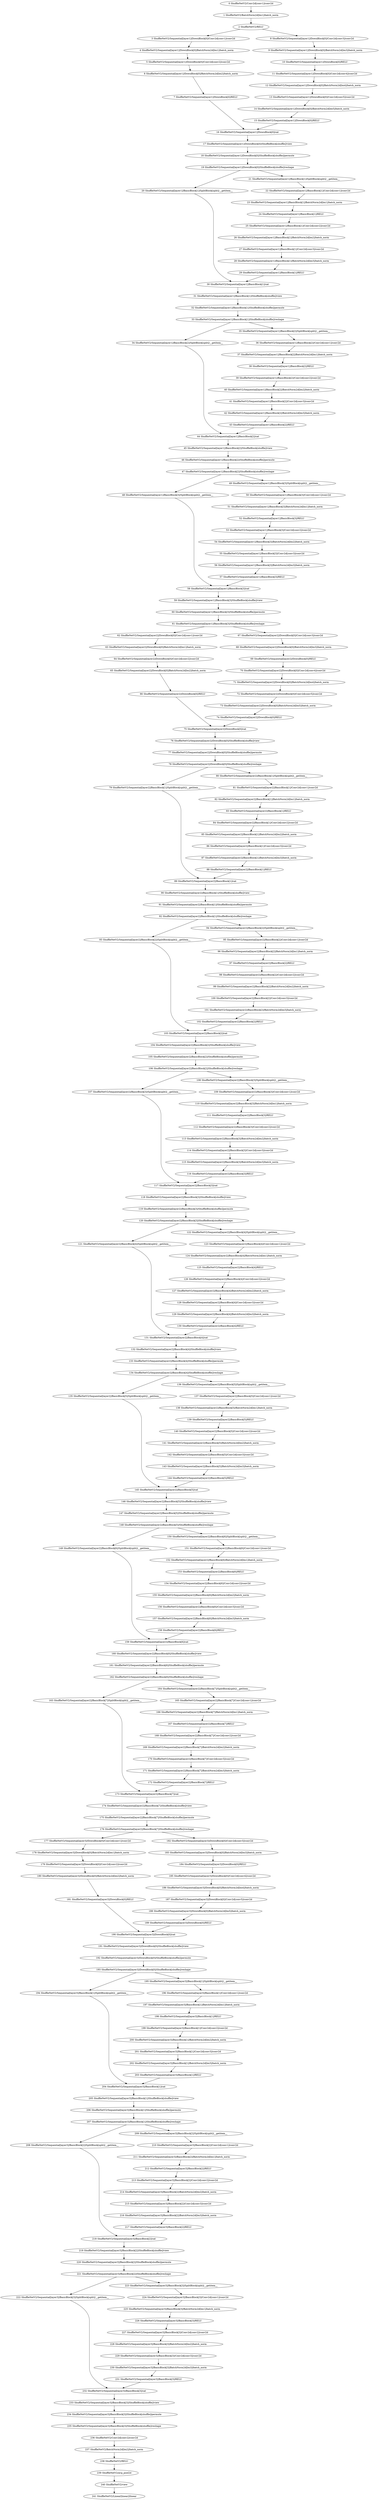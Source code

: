 strict digraph  {
"0 ShuffleNetV2/Conv2d[conv1]/conv2d" [id=0, scope="ShuffleNetV2/Conv2d[conv1]", type=conv2d];
"1 ShuffleNetV2/BatchNorm2d[bn1]/batch_norm" [id=1, scope="ShuffleNetV2/BatchNorm2d[bn1]", type=batch_norm];
"2 ShuffleNetV2/RELU" [id=2, scope=ShuffleNetV2, type=RELU];
"3 ShuffleNetV2/Sequential[layer1]/DownBlock[0]/Conv2d[conv1]/conv2d" [id=3, scope="ShuffleNetV2/Sequential[layer1]/DownBlock[0]/Conv2d[conv1]", type=conv2d];
"4 ShuffleNetV2/Sequential[layer1]/DownBlock[0]/BatchNorm2d[bn1]/batch_norm" [id=4, scope="ShuffleNetV2/Sequential[layer1]/DownBlock[0]/BatchNorm2d[bn1]", type=batch_norm];
"5 ShuffleNetV2/Sequential[layer1]/DownBlock[0]/Conv2d[conv2]/conv2d" [id=5, scope="ShuffleNetV2/Sequential[layer1]/DownBlock[0]/Conv2d[conv2]", type=conv2d];
"6 ShuffleNetV2/Sequential[layer1]/DownBlock[0]/BatchNorm2d[bn2]/batch_norm" [id=6, scope="ShuffleNetV2/Sequential[layer1]/DownBlock[0]/BatchNorm2d[bn2]", type=batch_norm];
"7 ShuffleNetV2/Sequential[layer1]/DownBlock[0]/RELU" [id=7, scope="ShuffleNetV2/Sequential[layer1]/DownBlock[0]", type=RELU];
"8 ShuffleNetV2/Sequential[layer1]/DownBlock[0]/Conv2d[conv3]/conv2d" [id=8, scope="ShuffleNetV2/Sequential[layer1]/DownBlock[0]/Conv2d[conv3]", type=conv2d];
"9 ShuffleNetV2/Sequential[layer1]/DownBlock[0]/BatchNorm2d[bn3]/batch_norm" [id=9, scope="ShuffleNetV2/Sequential[layer1]/DownBlock[0]/BatchNorm2d[bn3]", type=batch_norm];
"10 ShuffleNetV2/Sequential[layer1]/DownBlock[0]/RELU" [id=10, scope="ShuffleNetV2/Sequential[layer1]/DownBlock[0]", type=RELU];
"11 ShuffleNetV2/Sequential[layer1]/DownBlock[0]/Conv2d[conv4]/conv2d" [id=11, scope="ShuffleNetV2/Sequential[layer1]/DownBlock[0]/Conv2d[conv4]", type=conv2d];
"12 ShuffleNetV2/Sequential[layer1]/DownBlock[0]/BatchNorm2d[bn4]/batch_norm" [id=12, scope="ShuffleNetV2/Sequential[layer1]/DownBlock[0]/BatchNorm2d[bn4]", type=batch_norm];
"13 ShuffleNetV2/Sequential[layer1]/DownBlock[0]/Conv2d[conv5]/conv2d" [id=13, scope="ShuffleNetV2/Sequential[layer1]/DownBlock[0]/Conv2d[conv5]", type=conv2d];
"14 ShuffleNetV2/Sequential[layer1]/DownBlock[0]/BatchNorm2d[bn5]/batch_norm" [id=14, scope="ShuffleNetV2/Sequential[layer1]/DownBlock[0]/BatchNorm2d[bn5]", type=batch_norm];
"15 ShuffleNetV2/Sequential[layer1]/DownBlock[0]/RELU" [id=15, scope="ShuffleNetV2/Sequential[layer1]/DownBlock[0]", type=RELU];
"16 ShuffleNetV2/Sequential[layer1]/DownBlock[0]/cat" [id=16, scope="ShuffleNetV2/Sequential[layer1]/DownBlock[0]", type=cat];
"17 ShuffleNetV2/Sequential[layer1]/DownBlock[0]/ShuffleBlock[shuffle]/view" [id=17, scope="ShuffleNetV2/Sequential[layer1]/DownBlock[0]/ShuffleBlock[shuffle]", type=view];
"18 ShuffleNetV2/Sequential[layer1]/DownBlock[0]/ShuffleBlock[shuffle]/permute" [id=18, scope="ShuffleNetV2/Sequential[layer1]/DownBlock[0]/ShuffleBlock[shuffle]", type=permute];
"19 ShuffleNetV2/Sequential[layer1]/DownBlock[0]/ShuffleBlock[shuffle]/reshape" [id=19, scope="ShuffleNetV2/Sequential[layer1]/DownBlock[0]/ShuffleBlock[shuffle]", type=reshape];
"20 ShuffleNetV2/Sequential[layer1]/BasicBlock[1]/SplitBlock[split]/__getitem__" [id=20, scope="ShuffleNetV2/Sequential[layer1]/BasicBlock[1]/SplitBlock[split]", type=__getitem__];
"21 ShuffleNetV2/Sequential[layer1]/BasicBlock[1]/SplitBlock[split]/__getitem__" [id=21, scope="ShuffleNetV2/Sequential[layer1]/BasicBlock[1]/SplitBlock[split]", type=__getitem__];
"22 ShuffleNetV2/Sequential[layer1]/BasicBlock[1]/Conv2d[conv1]/conv2d" [id=22, scope="ShuffleNetV2/Sequential[layer1]/BasicBlock[1]/Conv2d[conv1]", type=conv2d];
"23 ShuffleNetV2/Sequential[layer1]/BasicBlock[1]/BatchNorm2d[bn1]/batch_norm" [id=23, scope="ShuffleNetV2/Sequential[layer1]/BasicBlock[1]/BatchNorm2d[bn1]", type=batch_norm];
"24 ShuffleNetV2/Sequential[layer1]/BasicBlock[1]/RELU" [id=24, scope="ShuffleNetV2/Sequential[layer1]/BasicBlock[1]", type=RELU];
"25 ShuffleNetV2/Sequential[layer1]/BasicBlock[1]/Conv2d[conv2]/conv2d" [id=25, scope="ShuffleNetV2/Sequential[layer1]/BasicBlock[1]/Conv2d[conv2]", type=conv2d];
"26 ShuffleNetV2/Sequential[layer1]/BasicBlock[1]/BatchNorm2d[bn2]/batch_norm" [id=26, scope="ShuffleNetV2/Sequential[layer1]/BasicBlock[1]/BatchNorm2d[bn2]", type=batch_norm];
"27 ShuffleNetV2/Sequential[layer1]/BasicBlock[1]/Conv2d[conv3]/conv2d" [id=27, scope="ShuffleNetV2/Sequential[layer1]/BasicBlock[1]/Conv2d[conv3]", type=conv2d];
"28 ShuffleNetV2/Sequential[layer1]/BasicBlock[1]/BatchNorm2d[bn3]/batch_norm" [id=28, scope="ShuffleNetV2/Sequential[layer1]/BasicBlock[1]/BatchNorm2d[bn3]", type=batch_norm];
"29 ShuffleNetV2/Sequential[layer1]/BasicBlock[1]/RELU" [id=29, scope="ShuffleNetV2/Sequential[layer1]/BasicBlock[1]", type=RELU];
"30 ShuffleNetV2/Sequential[layer1]/BasicBlock[1]/cat" [id=30, scope="ShuffleNetV2/Sequential[layer1]/BasicBlock[1]", type=cat];
"31 ShuffleNetV2/Sequential[layer1]/BasicBlock[1]/ShuffleBlock[shuffle]/view" [id=31, scope="ShuffleNetV2/Sequential[layer1]/BasicBlock[1]/ShuffleBlock[shuffle]", type=view];
"32 ShuffleNetV2/Sequential[layer1]/BasicBlock[1]/ShuffleBlock[shuffle]/permute" [id=32, scope="ShuffleNetV2/Sequential[layer1]/BasicBlock[1]/ShuffleBlock[shuffle]", type=permute];
"33 ShuffleNetV2/Sequential[layer1]/BasicBlock[1]/ShuffleBlock[shuffle]/reshape" [id=33, scope="ShuffleNetV2/Sequential[layer1]/BasicBlock[1]/ShuffleBlock[shuffle]", type=reshape];
"34 ShuffleNetV2/Sequential[layer1]/BasicBlock[2]/SplitBlock[split]/__getitem__" [id=34, scope="ShuffleNetV2/Sequential[layer1]/BasicBlock[2]/SplitBlock[split]", type=__getitem__];
"35 ShuffleNetV2/Sequential[layer1]/BasicBlock[2]/SplitBlock[split]/__getitem__" [id=35, scope="ShuffleNetV2/Sequential[layer1]/BasicBlock[2]/SplitBlock[split]", type=__getitem__];
"36 ShuffleNetV2/Sequential[layer1]/BasicBlock[2]/Conv2d[conv1]/conv2d" [id=36, scope="ShuffleNetV2/Sequential[layer1]/BasicBlock[2]/Conv2d[conv1]", type=conv2d];
"37 ShuffleNetV2/Sequential[layer1]/BasicBlock[2]/BatchNorm2d[bn1]/batch_norm" [id=37, scope="ShuffleNetV2/Sequential[layer1]/BasicBlock[2]/BatchNorm2d[bn1]", type=batch_norm];
"38 ShuffleNetV2/Sequential[layer1]/BasicBlock[2]/RELU" [id=38, scope="ShuffleNetV2/Sequential[layer1]/BasicBlock[2]", type=RELU];
"39 ShuffleNetV2/Sequential[layer1]/BasicBlock[2]/Conv2d[conv2]/conv2d" [id=39, scope="ShuffleNetV2/Sequential[layer1]/BasicBlock[2]/Conv2d[conv2]", type=conv2d];
"40 ShuffleNetV2/Sequential[layer1]/BasicBlock[2]/BatchNorm2d[bn2]/batch_norm" [id=40, scope="ShuffleNetV2/Sequential[layer1]/BasicBlock[2]/BatchNorm2d[bn2]", type=batch_norm];
"41 ShuffleNetV2/Sequential[layer1]/BasicBlock[2]/Conv2d[conv3]/conv2d" [id=41, scope="ShuffleNetV2/Sequential[layer1]/BasicBlock[2]/Conv2d[conv3]", type=conv2d];
"42 ShuffleNetV2/Sequential[layer1]/BasicBlock[2]/BatchNorm2d[bn3]/batch_norm" [id=42, scope="ShuffleNetV2/Sequential[layer1]/BasicBlock[2]/BatchNorm2d[bn3]", type=batch_norm];
"43 ShuffleNetV2/Sequential[layer1]/BasicBlock[2]/RELU" [id=43, scope="ShuffleNetV2/Sequential[layer1]/BasicBlock[2]", type=RELU];
"44 ShuffleNetV2/Sequential[layer1]/BasicBlock[2]/cat" [id=44, scope="ShuffleNetV2/Sequential[layer1]/BasicBlock[2]", type=cat];
"45 ShuffleNetV2/Sequential[layer1]/BasicBlock[2]/ShuffleBlock[shuffle]/view" [id=45, scope="ShuffleNetV2/Sequential[layer1]/BasicBlock[2]/ShuffleBlock[shuffle]", type=view];
"46 ShuffleNetV2/Sequential[layer1]/BasicBlock[2]/ShuffleBlock[shuffle]/permute" [id=46, scope="ShuffleNetV2/Sequential[layer1]/BasicBlock[2]/ShuffleBlock[shuffle]", type=permute];
"47 ShuffleNetV2/Sequential[layer1]/BasicBlock[2]/ShuffleBlock[shuffle]/reshape" [id=47, scope="ShuffleNetV2/Sequential[layer1]/BasicBlock[2]/ShuffleBlock[shuffle]", type=reshape];
"48 ShuffleNetV2/Sequential[layer1]/BasicBlock[3]/SplitBlock[split]/__getitem__" [id=48, scope="ShuffleNetV2/Sequential[layer1]/BasicBlock[3]/SplitBlock[split]", type=__getitem__];
"49 ShuffleNetV2/Sequential[layer1]/BasicBlock[3]/SplitBlock[split]/__getitem__" [id=49, scope="ShuffleNetV2/Sequential[layer1]/BasicBlock[3]/SplitBlock[split]", type=__getitem__];
"50 ShuffleNetV2/Sequential[layer1]/BasicBlock[3]/Conv2d[conv1]/conv2d" [id=50, scope="ShuffleNetV2/Sequential[layer1]/BasicBlock[3]/Conv2d[conv1]", type=conv2d];
"51 ShuffleNetV2/Sequential[layer1]/BasicBlock[3]/BatchNorm2d[bn1]/batch_norm" [id=51, scope="ShuffleNetV2/Sequential[layer1]/BasicBlock[3]/BatchNorm2d[bn1]", type=batch_norm];
"52 ShuffleNetV2/Sequential[layer1]/BasicBlock[3]/RELU" [id=52, scope="ShuffleNetV2/Sequential[layer1]/BasicBlock[3]", type=RELU];
"53 ShuffleNetV2/Sequential[layer1]/BasicBlock[3]/Conv2d[conv2]/conv2d" [id=53, scope="ShuffleNetV2/Sequential[layer1]/BasicBlock[3]/Conv2d[conv2]", type=conv2d];
"54 ShuffleNetV2/Sequential[layer1]/BasicBlock[3]/BatchNorm2d[bn2]/batch_norm" [id=54, scope="ShuffleNetV2/Sequential[layer1]/BasicBlock[3]/BatchNorm2d[bn2]", type=batch_norm];
"55 ShuffleNetV2/Sequential[layer1]/BasicBlock[3]/Conv2d[conv3]/conv2d" [id=55, scope="ShuffleNetV2/Sequential[layer1]/BasicBlock[3]/Conv2d[conv3]", type=conv2d];
"56 ShuffleNetV2/Sequential[layer1]/BasicBlock[3]/BatchNorm2d[bn3]/batch_norm" [id=56, scope="ShuffleNetV2/Sequential[layer1]/BasicBlock[3]/BatchNorm2d[bn3]", type=batch_norm];
"57 ShuffleNetV2/Sequential[layer1]/BasicBlock[3]/RELU" [id=57, scope="ShuffleNetV2/Sequential[layer1]/BasicBlock[3]", type=RELU];
"58 ShuffleNetV2/Sequential[layer1]/BasicBlock[3]/cat" [id=58, scope="ShuffleNetV2/Sequential[layer1]/BasicBlock[3]", type=cat];
"59 ShuffleNetV2/Sequential[layer1]/BasicBlock[3]/ShuffleBlock[shuffle]/view" [id=59, scope="ShuffleNetV2/Sequential[layer1]/BasicBlock[3]/ShuffleBlock[shuffle]", type=view];
"60 ShuffleNetV2/Sequential[layer1]/BasicBlock[3]/ShuffleBlock[shuffle]/permute" [id=60, scope="ShuffleNetV2/Sequential[layer1]/BasicBlock[3]/ShuffleBlock[shuffle]", type=permute];
"61 ShuffleNetV2/Sequential[layer1]/BasicBlock[3]/ShuffleBlock[shuffle]/reshape" [id=61, scope="ShuffleNetV2/Sequential[layer1]/BasicBlock[3]/ShuffleBlock[shuffle]", type=reshape];
"62 ShuffleNetV2/Sequential[layer2]/DownBlock[0]/Conv2d[conv1]/conv2d" [id=62, scope="ShuffleNetV2/Sequential[layer2]/DownBlock[0]/Conv2d[conv1]", type=conv2d];
"63 ShuffleNetV2/Sequential[layer2]/DownBlock[0]/BatchNorm2d[bn1]/batch_norm" [id=63, scope="ShuffleNetV2/Sequential[layer2]/DownBlock[0]/BatchNorm2d[bn1]", type=batch_norm];
"64 ShuffleNetV2/Sequential[layer2]/DownBlock[0]/Conv2d[conv2]/conv2d" [id=64, scope="ShuffleNetV2/Sequential[layer2]/DownBlock[0]/Conv2d[conv2]", type=conv2d];
"65 ShuffleNetV2/Sequential[layer2]/DownBlock[0]/BatchNorm2d[bn2]/batch_norm" [id=65, scope="ShuffleNetV2/Sequential[layer2]/DownBlock[0]/BatchNorm2d[bn2]", type=batch_norm];
"66 ShuffleNetV2/Sequential[layer2]/DownBlock[0]/RELU" [id=66, scope="ShuffleNetV2/Sequential[layer2]/DownBlock[0]", type=RELU];
"67 ShuffleNetV2/Sequential[layer2]/DownBlock[0]/Conv2d[conv3]/conv2d" [id=67, scope="ShuffleNetV2/Sequential[layer2]/DownBlock[0]/Conv2d[conv3]", type=conv2d];
"68 ShuffleNetV2/Sequential[layer2]/DownBlock[0]/BatchNorm2d[bn3]/batch_norm" [id=68, scope="ShuffleNetV2/Sequential[layer2]/DownBlock[0]/BatchNorm2d[bn3]", type=batch_norm];
"69 ShuffleNetV2/Sequential[layer2]/DownBlock[0]/RELU" [id=69, scope="ShuffleNetV2/Sequential[layer2]/DownBlock[0]", type=RELU];
"70 ShuffleNetV2/Sequential[layer2]/DownBlock[0]/Conv2d[conv4]/conv2d" [id=70, scope="ShuffleNetV2/Sequential[layer2]/DownBlock[0]/Conv2d[conv4]", type=conv2d];
"71 ShuffleNetV2/Sequential[layer2]/DownBlock[0]/BatchNorm2d[bn4]/batch_norm" [id=71, scope="ShuffleNetV2/Sequential[layer2]/DownBlock[0]/BatchNorm2d[bn4]", type=batch_norm];
"72 ShuffleNetV2/Sequential[layer2]/DownBlock[0]/Conv2d[conv5]/conv2d" [id=72, scope="ShuffleNetV2/Sequential[layer2]/DownBlock[0]/Conv2d[conv5]", type=conv2d];
"73 ShuffleNetV2/Sequential[layer2]/DownBlock[0]/BatchNorm2d[bn5]/batch_norm" [id=73, scope="ShuffleNetV2/Sequential[layer2]/DownBlock[0]/BatchNorm2d[bn5]", type=batch_norm];
"74 ShuffleNetV2/Sequential[layer2]/DownBlock[0]/RELU" [id=74, scope="ShuffleNetV2/Sequential[layer2]/DownBlock[0]", type=RELU];
"75 ShuffleNetV2/Sequential[layer2]/DownBlock[0]/cat" [id=75, scope="ShuffleNetV2/Sequential[layer2]/DownBlock[0]", type=cat];
"76 ShuffleNetV2/Sequential[layer2]/DownBlock[0]/ShuffleBlock[shuffle]/view" [id=76, scope="ShuffleNetV2/Sequential[layer2]/DownBlock[0]/ShuffleBlock[shuffle]", type=view];
"77 ShuffleNetV2/Sequential[layer2]/DownBlock[0]/ShuffleBlock[shuffle]/permute" [id=77, scope="ShuffleNetV2/Sequential[layer2]/DownBlock[0]/ShuffleBlock[shuffle]", type=permute];
"78 ShuffleNetV2/Sequential[layer2]/DownBlock[0]/ShuffleBlock[shuffle]/reshape" [id=78, scope="ShuffleNetV2/Sequential[layer2]/DownBlock[0]/ShuffleBlock[shuffle]", type=reshape];
"79 ShuffleNetV2/Sequential[layer2]/BasicBlock[1]/SplitBlock[split]/__getitem__" [id=79, scope="ShuffleNetV2/Sequential[layer2]/BasicBlock[1]/SplitBlock[split]", type=__getitem__];
"80 ShuffleNetV2/Sequential[layer2]/BasicBlock[1]/SplitBlock[split]/__getitem__" [id=80, scope="ShuffleNetV2/Sequential[layer2]/BasicBlock[1]/SplitBlock[split]", type=__getitem__];
"81 ShuffleNetV2/Sequential[layer2]/BasicBlock[1]/Conv2d[conv1]/conv2d" [id=81, scope="ShuffleNetV2/Sequential[layer2]/BasicBlock[1]/Conv2d[conv1]", type=conv2d];
"82 ShuffleNetV2/Sequential[layer2]/BasicBlock[1]/BatchNorm2d[bn1]/batch_norm" [id=82, scope="ShuffleNetV2/Sequential[layer2]/BasicBlock[1]/BatchNorm2d[bn1]", type=batch_norm];
"83 ShuffleNetV2/Sequential[layer2]/BasicBlock[1]/RELU" [id=83, scope="ShuffleNetV2/Sequential[layer2]/BasicBlock[1]", type=RELU];
"84 ShuffleNetV2/Sequential[layer2]/BasicBlock[1]/Conv2d[conv2]/conv2d" [id=84, scope="ShuffleNetV2/Sequential[layer2]/BasicBlock[1]/Conv2d[conv2]", type=conv2d];
"85 ShuffleNetV2/Sequential[layer2]/BasicBlock[1]/BatchNorm2d[bn2]/batch_norm" [id=85, scope="ShuffleNetV2/Sequential[layer2]/BasicBlock[1]/BatchNorm2d[bn2]", type=batch_norm];
"86 ShuffleNetV2/Sequential[layer2]/BasicBlock[1]/Conv2d[conv3]/conv2d" [id=86, scope="ShuffleNetV2/Sequential[layer2]/BasicBlock[1]/Conv2d[conv3]", type=conv2d];
"87 ShuffleNetV2/Sequential[layer2]/BasicBlock[1]/BatchNorm2d[bn3]/batch_norm" [id=87, scope="ShuffleNetV2/Sequential[layer2]/BasicBlock[1]/BatchNorm2d[bn3]", type=batch_norm];
"88 ShuffleNetV2/Sequential[layer2]/BasicBlock[1]/RELU" [id=88, scope="ShuffleNetV2/Sequential[layer2]/BasicBlock[1]", type=RELU];
"89 ShuffleNetV2/Sequential[layer2]/BasicBlock[1]/cat" [id=89, scope="ShuffleNetV2/Sequential[layer2]/BasicBlock[1]", type=cat];
"90 ShuffleNetV2/Sequential[layer2]/BasicBlock[1]/ShuffleBlock[shuffle]/view" [id=90, scope="ShuffleNetV2/Sequential[layer2]/BasicBlock[1]/ShuffleBlock[shuffle]", type=view];
"91 ShuffleNetV2/Sequential[layer2]/BasicBlock[1]/ShuffleBlock[shuffle]/permute" [id=91, scope="ShuffleNetV2/Sequential[layer2]/BasicBlock[1]/ShuffleBlock[shuffle]", type=permute];
"92 ShuffleNetV2/Sequential[layer2]/BasicBlock[1]/ShuffleBlock[shuffle]/reshape" [id=92, scope="ShuffleNetV2/Sequential[layer2]/BasicBlock[1]/ShuffleBlock[shuffle]", type=reshape];
"93 ShuffleNetV2/Sequential[layer2]/BasicBlock[2]/SplitBlock[split]/__getitem__" [id=93, scope="ShuffleNetV2/Sequential[layer2]/BasicBlock[2]/SplitBlock[split]", type=__getitem__];
"94 ShuffleNetV2/Sequential[layer2]/BasicBlock[2]/SplitBlock[split]/__getitem__" [id=94, scope="ShuffleNetV2/Sequential[layer2]/BasicBlock[2]/SplitBlock[split]", type=__getitem__];
"95 ShuffleNetV2/Sequential[layer2]/BasicBlock[2]/Conv2d[conv1]/conv2d" [id=95, scope="ShuffleNetV2/Sequential[layer2]/BasicBlock[2]/Conv2d[conv1]", type=conv2d];
"96 ShuffleNetV2/Sequential[layer2]/BasicBlock[2]/BatchNorm2d[bn1]/batch_norm" [id=96, scope="ShuffleNetV2/Sequential[layer2]/BasicBlock[2]/BatchNorm2d[bn1]", type=batch_norm];
"97 ShuffleNetV2/Sequential[layer2]/BasicBlock[2]/RELU" [id=97, scope="ShuffleNetV2/Sequential[layer2]/BasicBlock[2]", type=RELU];
"98 ShuffleNetV2/Sequential[layer2]/BasicBlock[2]/Conv2d[conv2]/conv2d" [id=98, scope="ShuffleNetV2/Sequential[layer2]/BasicBlock[2]/Conv2d[conv2]", type=conv2d];
"99 ShuffleNetV2/Sequential[layer2]/BasicBlock[2]/BatchNorm2d[bn2]/batch_norm" [id=99, scope="ShuffleNetV2/Sequential[layer2]/BasicBlock[2]/BatchNorm2d[bn2]", type=batch_norm];
"100 ShuffleNetV2/Sequential[layer2]/BasicBlock[2]/Conv2d[conv3]/conv2d" [id=100, scope="ShuffleNetV2/Sequential[layer2]/BasicBlock[2]/Conv2d[conv3]", type=conv2d];
"101 ShuffleNetV2/Sequential[layer2]/BasicBlock[2]/BatchNorm2d[bn3]/batch_norm" [id=101, scope="ShuffleNetV2/Sequential[layer2]/BasicBlock[2]/BatchNorm2d[bn3]", type=batch_norm];
"102 ShuffleNetV2/Sequential[layer2]/BasicBlock[2]/RELU" [id=102, scope="ShuffleNetV2/Sequential[layer2]/BasicBlock[2]", type=RELU];
"103 ShuffleNetV2/Sequential[layer2]/BasicBlock[2]/cat" [id=103, scope="ShuffleNetV2/Sequential[layer2]/BasicBlock[2]", type=cat];
"104 ShuffleNetV2/Sequential[layer2]/BasicBlock[2]/ShuffleBlock[shuffle]/view" [id=104, scope="ShuffleNetV2/Sequential[layer2]/BasicBlock[2]/ShuffleBlock[shuffle]", type=view];
"105 ShuffleNetV2/Sequential[layer2]/BasicBlock[2]/ShuffleBlock[shuffle]/permute" [id=105, scope="ShuffleNetV2/Sequential[layer2]/BasicBlock[2]/ShuffleBlock[shuffle]", type=permute];
"106 ShuffleNetV2/Sequential[layer2]/BasicBlock[2]/ShuffleBlock[shuffle]/reshape" [id=106, scope="ShuffleNetV2/Sequential[layer2]/BasicBlock[2]/ShuffleBlock[shuffle]", type=reshape];
"107 ShuffleNetV2/Sequential[layer2]/BasicBlock[3]/SplitBlock[split]/__getitem__" [id=107, scope="ShuffleNetV2/Sequential[layer2]/BasicBlock[3]/SplitBlock[split]", type=__getitem__];
"108 ShuffleNetV2/Sequential[layer2]/BasicBlock[3]/SplitBlock[split]/__getitem__" [id=108, scope="ShuffleNetV2/Sequential[layer2]/BasicBlock[3]/SplitBlock[split]", type=__getitem__];
"109 ShuffleNetV2/Sequential[layer2]/BasicBlock[3]/Conv2d[conv1]/conv2d" [id=109, scope="ShuffleNetV2/Sequential[layer2]/BasicBlock[3]/Conv2d[conv1]", type=conv2d];
"110 ShuffleNetV2/Sequential[layer2]/BasicBlock[3]/BatchNorm2d[bn1]/batch_norm" [id=110, scope="ShuffleNetV2/Sequential[layer2]/BasicBlock[3]/BatchNorm2d[bn1]", type=batch_norm];
"111 ShuffleNetV2/Sequential[layer2]/BasicBlock[3]/RELU" [id=111, scope="ShuffleNetV2/Sequential[layer2]/BasicBlock[3]", type=RELU];
"112 ShuffleNetV2/Sequential[layer2]/BasicBlock[3]/Conv2d[conv2]/conv2d" [id=112, scope="ShuffleNetV2/Sequential[layer2]/BasicBlock[3]/Conv2d[conv2]", type=conv2d];
"113 ShuffleNetV2/Sequential[layer2]/BasicBlock[3]/BatchNorm2d[bn2]/batch_norm" [id=113, scope="ShuffleNetV2/Sequential[layer2]/BasicBlock[3]/BatchNorm2d[bn2]", type=batch_norm];
"114 ShuffleNetV2/Sequential[layer2]/BasicBlock[3]/Conv2d[conv3]/conv2d" [id=114, scope="ShuffleNetV2/Sequential[layer2]/BasicBlock[3]/Conv2d[conv3]", type=conv2d];
"115 ShuffleNetV2/Sequential[layer2]/BasicBlock[3]/BatchNorm2d[bn3]/batch_norm" [id=115, scope="ShuffleNetV2/Sequential[layer2]/BasicBlock[3]/BatchNorm2d[bn3]", type=batch_norm];
"116 ShuffleNetV2/Sequential[layer2]/BasicBlock[3]/RELU" [id=116, scope="ShuffleNetV2/Sequential[layer2]/BasicBlock[3]", type=RELU];
"117 ShuffleNetV2/Sequential[layer2]/BasicBlock[3]/cat" [id=117, scope="ShuffleNetV2/Sequential[layer2]/BasicBlock[3]", type=cat];
"118 ShuffleNetV2/Sequential[layer2]/BasicBlock[3]/ShuffleBlock[shuffle]/view" [id=118, scope="ShuffleNetV2/Sequential[layer2]/BasicBlock[3]/ShuffleBlock[shuffle]", type=view];
"119 ShuffleNetV2/Sequential[layer2]/BasicBlock[3]/ShuffleBlock[shuffle]/permute" [id=119, scope="ShuffleNetV2/Sequential[layer2]/BasicBlock[3]/ShuffleBlock[shuffle]", type=permute];
"120 ShuffleNetV2/Sequential[layer2]/BasicBlock[3]/ShuffleBlock[shuffle]/reshape" [id=120, scope="ShuffleNetV2/Sequential[layer2]/BasicBlock[3]/ShuffleBlock[shuffle]", type=reshape];
"121 ShuffleNetV2/Sequential[layer2]/BasicBlock[4]/SplitBlock[split]/__getitem__" [id=121, scope="ShuffleNetV2/Sequential[layer2]/BasicBlock[4]/SplitBlock[split]", type=__getitem__];
"122 ShuffleNetV2/Sequential[layer2]/BasicBlock[4]/SplitBlock[split]/__getitem__" [id=122, scope="ShuffleNetV2/Sequential[layer2]/BasicBlock[4]/SplitBlock[split]", type=__getitem__];
"123 ShuffleNetV2/Sequential[layer2]/BasicBlock[4]/Conv2d[conv1]/conv2d" [id=123, scope="ShuffleNetV2/Sequential[layer2]/BasicBlock[4]/Conv2d[conv1]", type=conv2d];
"124 ShuffleNetV2/Sequential[layer2]/BasicBlock[4]/BatchNorm2d[bn1]/batch_norm" [id=124, scope="ShuffleNetV2/Sequential[layer2]/BasicBlock[4]/BatchNorm2d[bn1]", type=batch_norm];
"125 ShuffleNetV2/Sequential[layer2]/BasicBlock[4]/RELU" [id=125, scope="ShuffleNetV2/Sequential[layer2]/BasicBlock[4]", type=RELU];
"126 ShuffleNetV2/Sequential[layer2]/BasicBlock[4]/Conv2d[conv2]/conv2d" [id=126, scope="ShuffleNetV2/Sequential[layer2]/BasicBlock[4]/Conv2d[conv2]", type=conv2d];
"127 ShuffleNetV2/Sequential[layer2]/BasicBlock[4]/BatchNorm2d[bn2]/batch_norm" [id=127, scope="ShuffleNetV2/Sequential[layer2]/BasicBlock[4]/BatchNorm2d[bn2]", type=batch_norm];
"128 ShuffleNetV2/Sequential[layer2]/BasicBlock[4]/Conv2d[conv3]/conv2d" [id=128, scope="ShuffleNetV2/Sequential[layer2]/BasicBlock[4]/Conv2d[conv3]", type=conv2d];
"129 ShuffleNetV2/Sequential[layer2]/BasicBlock[4]/BatchNorm2d[bn3]/batch_norm" [id=129, scope="ShuffleNetV2/Sequential[layer2]/BasicBlock[4]/BatchNorm2d[bn3]", type=batch_norm];
"130 ShuffleNetV2/Sequential[layer2]/BasicBlock[4]/RELU" [id=130, scope="ShuffleNetV2/Sequential[layer2]/BasicBlock[4]", type=RELU];
"131 ShuffleNetV2/Sequential[layer2]/BasicBlock[4]/cat" [id=131, scope="ShuffleNetV2/Sequential[layer2]/BasicBlock[4]", type=cat];
"132 ShuffleNetV2/Sequential[layer2]/BasicBlock[4]/ShuffleBlock[shuffle]/view" [id=132, scope="ShuffleNetV2/Sequential[layer2]/BasicBlock[4]/ShuffleBlock[shuffle]", type=view];
"133 ShuffleNetV2/Sequential[layer2]/BasicBlock[4]/ShuffleBlock[shuffle]/permute" [id=133, scope="ShuffleNetV2/Sequential[layer2]/BasicBlock[4]/ShuffleBlock[shuffle]", type=permute];
"134 ShuffleNetV2/Sequential[layer2]/BasicBlock[4]/ShuffleBlock[shuffle]/reshape" [id=134, scope="ShuffleNetV2/Sequential[layer2]/BasicBlock[4]/ShuffleBlock[shuffle]", type=reshape];
"135 ShuffleNetV2/Sequential[layer2]/BasicBlock[5]/SplitBlock[split]/__getitem__" [id=135, scope="ShuffleNetV2/Sequential[layer2]/BasicBlock[5]/SplitBlock[split]", type=__getitem__];
"136 ShuffleNetV2/Sequential[layer2]/BasicBlock[5]/SplitBlock[split]/__getitem__" [id=136, scope="ShuffleNetV2/Sequential[layer2]/BasicBlock[5]/SplitBlock[split]", type=__getitem__];
"137 ShuffleNetV2/Sequential[layer2]/BasicBlock[5]/Conv2d[conv1]/conv2d" [id=137, scope="ShuffleNetV2/Sequential[layer2]/BasicBlock[5]/Conv2d[conv1]", type=conv2d];
"138 ShuffleNetV2/Sequential[layer2]/BasicBlock[5]/BatchNorm2d[bn1]/batch_norm" [id=138, scope="ShuffleNetV2/Sequential[layer2]/BasicBlock[5]/BatchNorm2d[bn1]", type=batch_norm];
"139 ShuffleNetV2/Sequential[layer2]/BasicBlock[5]/RELU" [id=139, scope="ShuffleNetV2/Sequential[layer2]/BasicBlock[5]", type=RELU];
"140 ShuffleNetV2/Sequential[layer2]/BasicBlock[5]/Conv2d[conv2]/conv2d" [id=140, scope="ShuffleNetV2/Sequential[layer2]/BasicBlock[5]/Conv2d[conv2]", type=conv2d];
"141 ShuffleNetV2/Sequential[layer2]/BasicBlock[5]/BatchNorm2d[bn2]/batch_norm" [id=141, scope="ShuffleNetV2/Sequential[layer2]/BasicBlock[5]/BatchNorm2d[bn2]", type=batch_norm];
"142 ShuffleNetV2/Sequential[layer2]/BasicBlock[5]/Conv2d[conv3]/conv2d" [id=142, scope="ShuffleNetV2/Sequential[layer2]/BasicBlock[5]/Conv2d[conv3]", type=conv2d];
"143 ShuffleNetV2/Sequential[layer2]/BasicBlock[5]/BatchNorm2d[bn3]/batch_norm" [id=143, scope="ShuffleNetV2/Sequential[layer2]/BasicBlock[5]/BatchNorm2d[bn3]", type=batch_norm];
"144 ShuffleNetV2/Sequential[layer2]/BasicBlock[5]/RELU" [id=144, scope="ShuffleNetV2/Sequential[layer2]/BasicBlock[5]", type=RELU];
"145 ShuffleNetV2/Sequential[layer2]/BasicBlock[5]/cat" [id=145, scope="ShuffleNetV2/Sequential[layer2]/BasicBlock[5]", type=cat];
"146 ShuffleNetV2/Sequential[layer2]/BasicBlock[5]/ShuffleBlock[shuffle]/view" [id=146, scope="ShuffleNetV2/Sequential[layer2]/BasicBlock[5]/ShuffleBlock[shuffle]", type=view];
"147 ShuffleNetV2/Sequential[layer2]/BasicBlock[5]/ShuffleBlock[shuffle]/permute" [id=147, scope="ShuffleNetV2/Sequential[layer2]/BasicBlock[5]/ShuffleBlock[shuffle]", type=permute];
"148 ShuffleNetV2/Sequential[layer2]/BasicBlock[5]/ShuffleBlock[shuffle]/reshape" [id=148, scope="ShuffleNetV2/Sequential[layer2]/BasicBlock[5]/ShuffleBlock[shuffle]", type=reshape];
"149 ShuffleNetV2/Sequential[layer2]/BasicBlock[6]/SplitBlock[split]/__getitem__" [id=149, scope="ShuffleNetV2/Sequential[layer2]/BasicBlock[6]/SplitBlock[split]", type=__getitem__];
"150 ShuffleNetV2/Sequential[layer2]/BasicBlock[6]/SplitBlock[split]/__getitem__" [id=150, scope="ShuffleNetV2/Sequential[layer2]/BasicBlock[6]/SplitBlock[split]", type=__getitem__];
"151 ShuffleNetV2/Sequential[layer2]/BasicBlock[6]/Conv2d[conv1]/conv2d" [id=151, scope="ShuffleNetV2/Sequential[layer2]/BasicBlock[6]/Conv2d[conv1]", type=conv2d];
"152 ShuffleNetV2/Sequential[layer2]/BasicBlock[6]/BatchNorm2d[bn1]/batch_norm" [id=152, scope="ShuffleNetV2/Sequential[layer2]/BasicBlock[6]/BatchNorm2d[bn1]", type=batch_norm];
"153 ShuffleNetV2/Sequential[layer2]/BasicBlock[6]/RELU" [id=153, scope="ShuffleNetV2/Sequential[layer2]/BasicBlock[6]", type=RELU];
"154 ShuffleNetV2/Sequential[layer2]/BasicBlock[6]/Conv2d[conv2]/conv2d" [id=154, scope="ShuffleNetV2/Sequential[layer2]/BasicBlock[6]/Conv2d[conv2]", type=conv2d];
"155 ShuffleNetV2/Sequential[layer2]/BasicBlock[6]/BatchNorm2d[bn2]/batch_norm" [id=155, scope="ShuffleNetV2/Sequential[layer2]/BasicBlock[6]/BatchNorm2d[bn2]", type=batch_norm];
"156 ShuffleNetV2/Sequential[layer2]/BasicBlock[6]/Conv2d[conv3]/conv2d" [id=156, scope="ShuffleNetV2/Sequential[layer2]/BasicBlock[6]/Conv2d[conv3]", type=conv2d];
"157 ShuffleNetV2/Sequential[layer2]/BasicBlock[6]/BatchNorm2d[bn3]/batch_norm" [id=157, scope="ShuffleNetV2/Sequential[layer2]/BasicBlock[6]/BatchNorm2d[bn3]", type=batch_norm];
"158 ShuffleNetV2/Sequential[layer2]/BasicBlock[6]/RELU" [id=158, scope="ShuffleNetV2/Sequential[layer2]/BasicBlock[6]", type=RELU];
"159 ShuffleNetV2/Sequential[layer2]/BasicBlock[6]/cat" [id=159, scope="ShuffleNetV2/Sequential[layer2]/BasicBlock[6]", type=cat];
"160 ShuffleNetV2/Sequential[layer2]/BasicBlock[6]/ShuffleBlock[shuffle]/view" [id=160, scope="ShuffleNetV2/Sequential[layer2]/BasicBlock[6]/ShuffleBlock[shuffle]", type=view];
"161 ShuffleNetV2/Sequential[layer2]/BasicBlock[6]/ShuffleBlock[shuffle]/permute" [id=161, scope="ShuffleNetV2/Sequential[layer2]/BasicBlock[6]/ShuffleBlock[shuffle]", type=permute];
"162 ShuffleNetV2/Sequential[layer2]/BasicBlock[6]/ShuffleBlock[shuffle]/reshape" [id=162, scope="ShuffleNetV2/Sequential[layer2]/BasicBlock[6]/ShuffleBlock[shuffle]", type=reshape];
"163 ShuffleNetV2/Sequential[layer2]/BasicBlock[7]/SplitBlock[split]/__getitem__" [id=163, scope="ShuffleNetV2/Sequential[layer2]/BasicBlock[7]/SplitBlock[split]", type=__getitem__];
"164 ShuffleNetV2/Sequential[layer2]/BasicBlock[7]/SplitBlock[split]/__getitem__" [id=164, scope="ShuffleNetV2/Sequential[layer2]/BasicBlock[7]/SplitBlock[split]", type=__getitem__];
"165 ShuffleNetV2/Sequential[layer2]/BasicBlock[7]/Conv2d[conv1]/conv2d" [id=165, scope="ShuffleNetV2/Sequential[layer2]/BasicBlock[7]/Conv2d[conv1]", type=conv2d];
"166 ShuffleNetV2/Sequential[layer2]/BasicBlock[7]/BatchNorm2d[bn1]/batch_norm" [id=166, scope="ShuffleNetV2/Sequential[layer2]/BasicBlock[7]/BatchNorm2d[bn1]", type=batch_norm];
"167 ShuffleNetV2/Sequential[layer2]/BasicBlock[7]/RELU" [id=167, scope="ShuffleNetV2/Sequential[layer2]/BasicBlock[7]", type=RELU];
"168 ShuffleNetV2/Sequential[layer2]/BasicBlock[7]/Conv2d[conv2]/conv2d" [id=168, scope="ShuffleNetV2/Sequential[layer2]/BasicBlock[7]/Conv2d[conv2]", type=conv2d];
"169 ShuffleNetV2/Sequential[layer2]/BasicBlock[7]/BatchNorm2d[bn2]/batch_norm" [id=169, scope="ShuffleNetV2/Sequential[layer2]/BasicBlock[7]/BatchNorm2d[bn2]", type=batch_norm];
"170 ShuffleNetV2/Sequential[layer2]/BasicBlock[7]/Conv2d[conv3]/conv2d" [id=170, scope="ShuffleNetV2/Sequential[layer2]/BasicBlock[7]/Conv2d[conv3]", type=conv2d];
"171 ShuffleNetV2/Sequential[layer2]/BasicBlock[7]/BatchNorm2d[bn3]/batch_norm" [id=171, scope="ShuffleNetV2/Sequential[layer2]/BasicBlock[7]/BatchNorm2d[bn3]", type=batch_norm];
"172 ShuffleNetV2/Sequential[layer2]/BasicBlock[7]/RELU" [id=172, scope="ShuffleNetV2/Sequential[layer2]/BasicBlock[7]", type=RELU];
"173 ShuffleNetV2/Sequential[layer2]/BasicBlock[7]/cat" [id=173, scope="ShuffleNetV2/Sequential[layer2]/BasicBlock[7]", type=cat];
"174 ShuffleNetV2/Sequential[layer2]/BasicBlock[7]/ShuffleBlock[shuffle]/view" [id=174, scope="ShuffleNetV2/Sequential[layer2]/BasicBlock[7]/ShuffleBlock[shuffle]", type=view];
"175 ShuffleNetV2/Sequential[layer2]/BasicBlock[7]/ShuffleBlock[shuffle]/permute" [id=175, scope="ShuffleNetV2/Sequential[layer2]/BasicBlock[7]/ShuffleBlock[shuffle]", type=permute];
"176 ShuffleNetV2/Sequential[layer2]/BasicBlock[7]/ShuffleBlock[shuffle]/reshape" [id=176, scope="ShuffleNetV2/Sequential[layer2]/BasicBlock[7]/ShuffleBlock[shuffle]", type=reshape];
"177 ShuffleNetV2/Sequential[layer3]/DownBlock[0]/Conv2d[conv1]/conv2d" [id=177, scope="ShuffleNetV2/Sequential[layer3]/DownBlock[0]/Conv2d[conv1]", type=conv2d];
"178 ShuffleNetV2/Sequential[layer3]/DownBlock[0]/BatchNorm2d[bn1]/batch_norm" [id=178, scope="ShuffleNetV2/Sequential[layer3]/DownBlock[0]/BatchNorm2d[bn1]", type=batch_norm];
"179 ShuffleNetV2/Sequential[layer3]/DownBlock[0]/Conv2d[conv2]/conv2d" [id=179, scope="ShuffleNetV2/Sequential[layer3]/DownBlock[0]/Conv2d[conv2]", type=conv2d];
"180 ShuffleNetV2/Sequential[layer3]/DownBlock[0]/BatchNorm2d[bn2]/batch_norm" [id=180, scope="ShuffleNetV2/Sequential[layer3]/DownBlock[0]/BatchNorm2d[bn2]", type=batch_norm];
"181 ShuffleNetV2/Sequential[layer3]/DownBlock[0]/RELU" [id=181, scope="ShuffleNetV2/Sequential[layer3]/DownBlock[0]", type=RELU];
"182 ShuffleNetV2/Sequential[layer3]/DownBlock[0]/Conv2d[conv3]/conv2d" [id=182, scope="ShuffleNetV2/Sequential[layer3]/DownBlock[0]/Conv2d[conv3]", type=conv2d];
"183 ShuffleNetV2/Sequential[layer3]/DownBlock[0]/BatchNorm2d[bn3]/batch_norm" [id=183, scope="ShuffleNetV2/Sequential[layer3]/DownBlock[0]/BatchNorm2d[bn3]", type=batch_norm];
"184 ShuffleNetV2/Sequential[layer3]/DownBlock[0]/RELU" [id=184, scope="ShuffleNetV2/Sequential[layer3]/DownBlock[0]", type=RELU];
"185 ShuffleNetV2/Sequential[layer3]/DownBlock[0]/Conv2d[conv4]/conv2d" [id=185, scope="ShuffleNetV2/Sequential[layer3]/DownBlock[0]/Conv2d[conv4]", type=conv2d];
"186 ShuffleNetV2/Sequential[layer3]/DownBlock[0]/BatchNorm2d[bn4]/batch_norm" [id=186, scope="ShuffleNetV2/Sequential[layer3]/DownBlock[0]/BatchNorm2d[bn4]", type=batch_norm];
"187 ShuffleNetV2/Sequential[layer3]/DownBlock[0]/Conv2d[conv5]/conv2d" [id=187, scope="ShuffleNetV2/Sequential[layer3]/DownBlock[0]/Conv2d[conv5]", type=conv2d];
"188 ShuffleNetV2/Sequential[layer3]/DownBlock[0]/BatchNorm2d[bn5]/batch_norm" [id=188, scope="ShuffleNetV2/Sequential[layer3]/DownBlock[0]/BatchNorm2d[bn5]", type=batch_norm];
"189 ShuffleNetV2/Sequential[layer3]/DownBlock[0]/RELU" [id=189, scope="ShuffleNetV2/Sequential[layer3]/DownBlock[0]", type=RELU];
"190 ShuffleNetV2/Sequential[layer3]/DownBlock[0]/cat" [id=190, scope="ShuffleNetV2/Sequential[layer3]/DownBlock[0]", type=cat];
"191 ShuffleNetV2/Sequential[layer3]/DownBlock[0]/ShuffleBlock[shuffle]/view" [id=191, scope="ShuffleNetV2/Sequential[layer3]/DownBlock[0]/ShuffleBlock[shuffle]", type=view];
"192 ShuffleNetV2/Sequential[layer3]/DownBlock[0]/ShuffleBlock[shuffle]/permute" [id=192, scope="ShuffleNetV2/Sequential[layer3]/DownBlock[0]/ShuffleBlock[shuffle]", type=permute];
"193 ShuffleNetV2/Sequential[layer3]/DownBlock[0]/ShuffleBlock[shuffle]/reshape" [id=193, scope="ShuffleNetV2/Sequential[layer3]/DownBlock[0]/ShuffleBlock[shuffle]", type=reshape];
"194 ShuffleNetV2/Sequential[layer3]/BasicBlock[1]/SplitBlock[split]/__getitem__" [id=194, scope="ShuffleNetV2/Sequential[layer3]/BasicBlock[1]/SplitBlock[split]", type=__getitem__];
"195 ShuffleNetV2/Sequential[layer3]/BasicBlock[1]/SplitBlock[split]/__getitem__" [id=195, scope="ShuffleNetV2/Sequential[layer3]/BasicBlock[1]/SplitBlock[split]", type=__getitem__];
"196 ShuffleNetV2/Sequential[layer3]/BasicBlock[1]/Conv2d[conv1]/conv2d" [id=196, scope="ShuffleNetV2/Sequential[layer3]/BasicBlock[1]/Conv2d[conv1]", type=conv2d];
"197 ShuffleNetV2/Sequential[layer3]/BasicBlock[1]/BatchNorm2d[bn1]/batch_norm" [id=197, scope="ShuffleNetV2/Sequential[layer3]/BasicBlock[1]/BatchNorm2d[bn1]", type=batch_norm];
"198 ShuffleNetV2/Sequential[layer3]/BasicBlock[1]/RELU" [id=198, scope="ShuffleNetV2/Sequential[layer3]/BasicBlock[1]", type=RELU];
"199 ShuffleNetV2/Sequential[layer3]/BasicBlock[1]/Conv2d[conv2]/conv2d" [id=199, scope="ShuffleNetV2/Sequential[layer3]/BasicBlock[1]/Conv2d[conv2]", type=conv2d];
"200 ShuffleNetV2/Sequential[layer3]/BasicBlock[1]/BatchNorm2d[bn2]/batch_norm" [id=200, scope="ShuffleNetV2/Sequential[layer3]/BasicBlock[1]/BatchNorm2d[bn2]", type=batch_norm];
"201 ShuffleNetV2/Sequential[layer3]/BasicBlock[1]/Conv2d[conv3]/conv2d" [id=201, scope="ShuffleNetV2/Sequential[layer3]/BasicBlock[1]/Conv2d[conv3]", type=conv2d];
"202 ShuffleNetV2/Sequential[layer3]/BasicBlock[1]/BatchNorm2d[bn3]/batch_norm" [id=202, scope="ShuffleNetV2/Sequential[layer3]/BasicBlock[1]/BatchNorm2d[bn3]", type=batch_norm];
"203 ShuffleNetV2/Sequential[layer3]/BasicBlock[1]/RELU" [id=203, scope="ShuffleNetV2/Sequential[layer3]/BasicBlock[1]", type=RELU];
"204 ShuffleNetV2/Sequential[layer3]/BasicBlock[1]/cat" [id=204, scope="ShuffleNetV2/Sequential[layer3]/BasicBlock[1]", type=cat];
"205 ShuffleNetV2/Sequential[layer3]/BasicBlock[1]/ShuffleBlock[shuffle]/view" [id=205, scope="ShuffleNetV2/Sequential[layer3]/BasicBlock[1]/ShuffleBlock[shuffle]", type=view];
"206 ShuffleNetV2/Sequential[layer3]/BasicBlock[1]/ShuffleBlock[shuffle]/permute" [id=206, scope="ShuffleNetV2/Sequential[layer3]/BasicBlock[1]/ShuffleBlock[shuffle]", type=permute];
"207 ShuffleNetV2/Sequential[layer3]/BasicBlock[1]/ShuffleBlock[shuffle]/reshape" [id=207, scope="ShuffleNetV2/Sequential[layer3]/BasicBlock[1]/ShuffleBlock[shuffle]", type=reshape];
"208 ShuffleNetV2/Sequential[layer3]/BasicBlock[2]/SplitBlock[split]/__getitem__" [id=208, scope="ShuffleNetV2/Sequential[layer3]/BasicBlock[2]/SplitBlock[split]", type=__getitem__];
"209 ShuffleNetV2/Sequential[layer3]/BasicBlock[2]/SplitBlock[split]/__getitem__" [id=209, scope="ShuffleNetV2/Sequential[layer3]/BasicBlock[2]/SplitBlock[split]", type=__getitem__];
"210 ShuffleNetV2/Sequential[layer3]/BasicBlock[2]/Conv2d[conv1]/conv2d" [id=210, scope="ShuffleNetV2/Sequential[layer3]/BasicBlock[2]/Conv2d[conv1]", type=conv2d];
"211 ShuffleNetV2/Sequential[layer3]/BasicBlock[2]/BatchNorm2d[bn1]/batch_norm" [id=211, scope="ShuffleNetV2/Sequential[layer3]/BasicBlock[2]/BatchNorm2d[bn1]", type=batch_norm];
"212 ShuffleNetV2/Sequential[layer3]/BasicBlock[2]/RELU" [id=212, scope="ShuffleNetV2/Sequential[layer3]/BasicBlock[2]", type=RELU];
"213 ShuffleNetV2/Sequential[layer3]/BasicBlock[2]/Conv2d[conv2]/conv2d" [id=213, scope="ShuffleNetV2/Sequential[layer3]/BasicBlock[2]/Conv2d[conv2]", type=conv2d];
"214 ShuffleNetV2/Sequential[layer3]/BasicBlock[2]/BatchNorm2d[bn2]/batch_norm" [id=214, scope="ShuffleNetV2/Sequential[layer3]/BasicBlock[2]/BatchNorm2d[bn2]", type=batch_norm];
"215 ShuffleNetV2/Sequential[layer3]/BasicBlock[2]/Conv2d[conv3]/conv2d" [id=215, scope="ShuffleNetV2/Sequential[layer3]/BasicBlock[2]/Conv2d[conv3]", type=conv2d];
"216 ShuffleNetV2/Sequential[layer3]/BasicBlock[2]/BatchNorm2d[bn3]/batch_norm" [id=216, scope="ShuffleNetV2/Sequential[layer3]/BasicBlock[2]/BatchNorm2d[bn3]", type=batch_norm];
"217 ShuffleNetV2/Sequential[layer3]/BasicBlock[2]/RELU" [id=217, scope="ShuffleNetV2/Sequential[layer3]/BasicBlock[2]", type=RELU];
"218 ShuffleNetV2/Sequential[layer3]/BasicBlock[2]/cat" [id=218, scope="ShuffleNetV2/Sequential[layer3]/BasicBlock[2]", type=cat];
"219 ShuffleNetV2/Sequential[layer3]/BasicBlock[2]/ShuffleBlock[shuffle]/view" [id=219, scope="ShuffleNetV2/Sequential[layer3]/BasicBlock[2]/ShuffleBlock[shuffle]", type=view];
"220 ShuffleNetV2/Sequential[layer3]/BasicBlock[2]/ShuffleBlock[shuffle]/permute" [id=220, scope="ShuffleNetV2/Sequential[layer3]/BasicBlock[2]/ShuffleBlock[shuffle]", type=permute];
"221 ShuffleNetV2/Sequential[layer3]/BasicBlock[2]/ShuffleBlock[shuffle]/reshape" [id=221, scope="ShuffleNetV2/Sequential[layer3]/BasicBlock[2]/ShuffleBlock[shuffle]", type=reshape];
"222 ShuffleNetV2/Sequential[layer3]/BasicBlock[3]/SplitBlock[split]/__getitem__" [id=222, scope="ShuffleNetV2/Sequential[layer3]/BasicBlock[3]/SplitBlock[split]", type=__getitem__];
"223 ShuffleNetV2/Sequential[layer3]/BasicBlock[3]/SplitBlock[split]/__getitem__" [id=223, scope="ShuffleNetV2/Sequential[layer3]/BasicBlock[3]/SplitBlock[split]", type=__getitem__];
"224 ShuffleNetV2/Sequential[layer3]/BasicBlock[3]/Conv2d[conv1]/conv2d" [id=224, scope="ShuffleNetV2/Sequential[layer3]/BasicBlock[3]/Conv2d[conv1]", type=conv2d];
"225 ShuffleNetV2/Sequential[layer3]/BasicBlock[3]/BatchNorm2d[bn1]/batch_norm" [id=225, scope="ShuffleNetV2/Sequential[layer3]/BasicBlock[3]/BatchNorm2d[bn1]", type=batch_norm];
"226 ShuffleNetV2/Sequential[layer3]/BasicBlock[3]/RELU" [id=226, scope="ShuffleNetV2/Sequential[layer3]/BasicBlock[3]", type=RELU];
"227 ShuffleNetV2/Sequential[layer3]/BasicBlock[3]/Conv2d[conv2]/conv2d" [id=227, scope="ShuffleNetV2/Sequential[layer3]/BasicBlock[3]/Conv2d[conv2]", type=conv2d];
"228 ShuffleNetV2/Sequential[layer3]/BasicBlock[3]/BatchNorm2d[bn2]/batch_norm" [id=228, scope="ShuffleNetV2/Sequential[layer3]/BasicBlock[3]/BatchNorm2d[bn2]", type=batch_norm];
"229 ShuffleNetV2/Sequential[layer3]/BasicBlock[3]/Conv2d[conv3]/conv2d" [id=229, scope="ShuffleNetV2/Sequential[layer3]/BasicBlock[3]/Conv2d[conv3]", type=conv2d];
"230 ShuffleNetV2/Sequential[layer3]/BasicBlock[3]/BatchNorm2d[bn3]/batch_norm" [id=230, scope="ShuffleNetV2/Sequential[layer3]/BasicBlock[3]/BatchNorm2d[bn3]", type=batch_norm];
"231 ShuffleNetV2/Sequential[layer3]/BasicBlock[3]/RELU" [id=231, scope="ShuffleNetV2/Sequential[layer3]/BasicBlock[3]", type=RELU];
"232 ShuffleNetV2/Sequential[layer3]/BasicBlock[3]/cat" [id=232, scope="ShuffleNetV2/Sequential[layer3]/BasicBlock[3]", type=cat];
"233 ShuffleNetV2/Sequential[layer3]/BasicBlock[3]/ShuffleBlock[shuffle]/view" [id=233, scope="ShuffleNetV2/Sequential[layer3]/BasicBlock[3]/ShuffleBlock[shuffle]", type=view];
"234 ShuffleNetV2/Sequential[layer3]/BasicBlock[3]/ShuffleBlock[shuffle]/permute" [id=234, scope="ShuffleNetV2/Sequential[layer3]/BasicBlock[3]/ShuffleBlock[shuffle]", type=permute];
"235 ShuffleNetV2/Sequential[layer3]/BasicBlock[3]/ShuffleBlock[shuffle]/reshape" [id=235, scope="ShuffleNetV2/Sequential[layer3]/BasicBlock[3]/ShuffleBlock[shuffle]", type=reshape];
"236 ShuffleNetV2/Conv2d[conv2]/conv2d" [id=236, scope="ShuffleNetV2/Conv2d[conv2]", type=conv2d];
"237 ShuffleNetV2/BatchNorm2d[bn2]/batch_norm" [id=237, scope="ShuffleNetV2/BatchNorm2d[bn2]", type=batch_norm];
"238 ShuffleNetV2/RELU" [id=238, scope=ShuffleNetV2, type=RELU];
"239 ShuffleNetV2/avg_pool2d" [id=239, scope=ShuffleNetV2, type=avg_pool2d];
"240 ShuffleNetV2/view" [id=240, scope=ShuffleNetV2, type=view];
"241 ShuffleNetV2/Linear[linear]/linear" [id=241, scope="ShuffleNetV2/Linear[linear]", type=linear];
"0 ShuffleNetV2/Conv2d[conv1]/conv2d" -> "1 ShuffleNetV2/BatchNorm2d[bn1]/batch_norm";
"1 ShuffleNetV2/BatchNorm2d[bn1]/batch_norm" -> "2 ShuffleNetV2/RELU";
"2 ShuffleNetV2/RELU" -> "3 ShuffleNetV2/Sequential[layer1]/DownBlock[0]/Conv2d[conv1]/conv2d";
"2 ShuffleNetV2/RELU" -> "8 ShuffleNetV2/Sequential[layer1]/DownBlock[0]/Conv2d[conv3]/conv2d";
"3 ShuffleNetV2/Sequential[layer1]/DownBlock[0]/Conv2d[conv1]/conv2d" -> "4 ShuffleNetV2/Sequential[layer1]/DownBlock[0]/BatchNorm2d[bn1]/batch_norm";
"4 ShuffleNetV2/Sequential[layer1]/DownBlock[0]/BatchNorm2d[bn1]/batch_norm" -> "5 ShuffleNetV2/Sequential[layer1]/DownBlock[0]/Conv2d[conv2]/conv2d";
"5 ShuffleNetV2/Sequential[layer1]/DownBlock[0]/Conv2d[conv2]/conv2d" -> "6 ShuffleNetV2/Sequential[layer1]/DownBlock[0]/BatchNorm2d[bn2]/batch_norm";
"6 ShuffleNetV2/Sequential[layer1]/DownBlock[0]/BatchNorm2d[bn2]/batch_norm" -> "7 ShuffleNetV2/Sequential[layer1]/DownBlock[0]/RELU";
"8 ShuffleNetV2/Sequential[layer1]/DownBlock[0]/Conv2d[conv3]/conv2d" -> "9 ShuffleNetV2/Sequential[layer1]/DownBlock[0]/BatchNorm2d[bn3]/batch_norm";
"7 ShuffleNetV2/Sequential[layer1]/DownBlock[0]/RELU" -> "16 ShuffleNetV2/Sequential[layer1]/DownBlock[0]/cat";
"9 ShuffleNetV2/Sequential[layer1]/DownBlock[0]/BatchNorm2d[bn3]/batch_norm" -> "10 ShuffleNetV2/Sequential[layer1]/DownBlock[0]/RELU";
"10 ShuffleNetV2/Sequential[layer1]/DownBlock[0]/RELU" -> "11 ShuffleNetV2/Sequential[layer1]/DownBlock[0]/Conv2d[conv4]/conv2d";
"11 ShuffleNetV2/Sequential[layer1]/DownBlock[0]/Conv2d[conv4]/conv2d" -> "12 ShuffleNetV2/Sequential[layer1]/DownBlock[0]/BatchNorm2d[bn4]/batch_norm";
"12 ShuffleNetV2/Sequential[layer1]/DownBlock[0]/BatchNorm2d[bn4]/batch_norm" -> "13 ShuffleNetV2/Sequential[layer1]/DownBlock[0]/Conv2d[conv5]/conv2d";
"13 ShuffleNetV2/Sequential[layer1]/DownBlock[0]/Conv2d[conv5]/conv2d" -> "14 ShuffleNetV2/Sequential[layer1]/DownBlock[0]/BatchNorm2d[bn5]/batch_norm";
"14 ShuffleNetV2/Sequential[layer1]/DownBlock[0]/BatchNorm2d[bn5]/batch_norm" -> "15 ShuffleNetV2/Sequential[layer1]/DownBlock[0]/RELU";
"15 ShuffleNetV2/Sequential[layer1]/DownBlock[0]/RELU" -> "16 ShuffleNetV2/Sequential[layer1]/DownBlock[0]/cat";
"16 ShuffleNetV2/Sequential[layer1]/DownBlock[0]/cat" -> "17 ShuffleNetV2/Sequential[layer1]/DownBlock[0]/ShuffleBlock[shuffle]/view";
"17 ShuffleNetV2/Sequential[layer1]/DownBlock[0]/ShuffleBlock[shuffle]/view" -> "18 ShuffleNetV2/Sequential[layer1]/DownBlock[0]/ShuffleBlock[shuffle]/permute";
"18 ShuffleNetV2/Sequential[layer1]/DownBlock[0]/ShuffleBlock[shuffle]/permute" -> "19 ShuffleNetV2/Sequential[layer1]/DownBlock[0]/ShuffleBlock[shuffle]/reshape";
"19 ShuffleNetV2/Sequential[layer1]/DownBlock[0]/ShuffleBlock[shuffle]/reshape" -> "20 ShuffleNetV2/Sequential[layer1]/BasicBlock[1]/SplitBlock[split]/__getitem__";
"19 ShuffleNetV2/Sequential[layer1]/DownBlock[0]/ShuffleBlock[shuffle]/reshape" -> "21 ShuffleNetV2/Sequential[layer1]/BasicBlock[1]/SplitBlock[split]/__getitem__";
"20 ShuffleNetV2/Sequential[layer1]/BasicBlock[1]/SplitBlock[split]/__getitem__" -> "30 ShuffleNetV2/Sequential[layer1]/BasicBlock[1]/cat";
"21 ShuffleNetV2/Sequential[layer1]/BasicBlock[1]/SplitBlock[split]/__getitem__" -> "22 ShuffleNetV2/Sequential[layer1]/BasicBlock[1]/Conv2d[conv1]/conv2d";
"22 ShuffleNetV2/Sequential[layer1]/BasicBlock[1]/Conv2d[conv1]/conv2d" -> "23 ShuffleNetV2/Sequential[layer1]/BasicBlock[1]/BatchNorm2d[bn1]/batch_norm";
"23 ShuffleNetV2/Sequential[layer1]/BasicBlock[1]/BatchNorm2d[bn1]/batch_norm" -> "24 ShuffleNetV2/Sequential[layer1]/BasicBlock[1]/RELU";
"24 ShuffleNetV2/Sequential[layer1]/BasicBlock[1]/RELU" -> "25 ShuffleNetV2/Sequential[layer1]/BasicBlock[1]/Conv2d[conv2]/conv2d";
"25 ShuffleNetV2/Sequential[layer1]/BasicBlock[1]/Conv2d[conv2]/conv2d" -> "26 ShuffleNetV2/Sequential[layer1]/BasicBlock[1]/BatchNorm2d[bn2]/batch_norm";
"26 ShuffleNetV2/Sequential[layer1]/BasicBlock[1]/BatchNorm2d[bn2]/batch_norm" -> "27 ShuffleNetV2/Sequential[layer1]/BasicBlock[1]/Conv2d[conv3]/conv2d";
"27 ShuffleNetV2/Sequential[layer1]/BasicBlock[1]/Conv2d[conv3]/conv2d" -> "28 ShuffleNetV2/Sequential[layer1]/BasicBlock[1]/BatchNorm2d[bn3]/batch_norm";
"28 ShuffleNetV2/Sequential[layer1]/BasicBlock[1]/BatchNorm2d[bn3]/batch_norm" -> "29 ShuffleNetV2/Sequential[layer1]/BasicBlock[1]/RELU";
"29 ShuffleNetV2/Sequential[layer1]/BasicBlock[1]/RELU" -> "30 ShuffleNetV2/Sequential[layer1]/BasicBlock[1]/cat";
"30 ShuffleNetV2/Sequential[layer1]/BasicBlock[1]/cat" -> "31 ShuffleNetV2/Sequential[layer1]/BasicBlock[1]/ShuffleBlock[shuffle]/view";
"31 ShuffleNetV2/Sequential[layer1]/BasicBlock[1]/ShuffleBlock[shuffle]/view" -> "32 ShuffleNetV2/Sequential[layer1]/BasicBlock[1]/ShuffleBlock[shuffle]/permute";
"32 ShuffleNetV2/Sequential[layer1]/BasicBlock[1]/ShuffleBlock[shuffle]/permute" -> "33 ShuffleNetV2/Sequential[layer1]/BasicBlock[1]/ShuffleBlock[shuffle]/reshape";
"33 ShuffleNetV2/Sequential[layer1]/BasicBlock[1]/ShuffleBlock[shuffle]/reshape" -> "34 ShuffleNetV2/Sequential[layer1]/BasicBlock[2]/SplitBlock[split]/__getitem__";
"33 ShuffleNetV2/Sequential[layer1]/BasicBlock[1]/ShuffleBlock[shuffle]/reshape" -> "35 ShuffleNetV2/Sequential[layer1]/BasicBlock[2]/SplitBlock[split]/__getitem__";
"34 ShuffleNetV2/Sequential[layer1]/BasicBlock[2]/SplitBlock[split]/__getitem__" -> "44 ShuffleNetV2/Sequential[layer1]/BasicBlock[2]/cat";
"35 ShuffleNetV2/Sequential[layer1]/BasicBlock[2]/SplitBlock[split]/__getitem__" -> "36 ShuffleNetV2/Sequential[layer1]/BasicBlock[2]/Conv2d[conv1]/conv2d";
"36 ShuffleNetV2/Sequential[layer1]/BasicBlock[2]/Conv2d[conv1]/conv2d" -> "37 ShuffleNetV2/Sequential[layer1]/BasicBlock[2]/BatchNorm2d[bn1]/batch_norm";
"37 ShuffleNetV2/Sequential[layer1]/BasicBlock[2]/BatchNorm2d[bn1]/batch_norm" -> "38 ShuffleNetV2/Sequential[layer1]/BasicBlock[2]/RELU";
"38 ShuffleNetV2/Sequential[layer1]/BasicBlock[2]/RELU" -> "39 ShuffleNetV2/Sequential[layer1]/BasicBlock[2]/Conv2d[conv2]/conv2d";
"39 ShuffleNetV2/Sequential[layer1]/BasicBlock[2]/Conv2d[conv2]/conv2d" -> "40 ShuffleNetV2/Sequential[layer1]/BasicBlock[2]/BatchNorm2d[bn2]/batch_norm";
"40 ShuffleNetV2/Sequential[layer1]/BasicBlock[2]/BatchNorm2d[bn2]/batch_norm" -> "41 ShuffleNetV2/Sequential[layer1]/BasicBlock[2]/Conv2d[conv3]/conv2d";
"41 ShuffleNetV2/Sequential[layer1]/BasicBlock[2]/Conv2d[conv3]/conv2d" -> "42 ShuffleNetV2/Sequential[layer1]/BasicBlock[2]/BatchNorm2d[bn3]/batch_norm";
"42 ShuffleNetV2/Sequential[layer1]/BasicBlock[2]/BatchNorm2d[bn3]/batch_norm" -> "43 ShuffleNetV2/Sequential[layer1]/BasicBlock[2]/RELU";
"43 ShuffleNetV2/Sequential[layer1]/BasicBlock[2]/RELU" -> "44 ShuffleNetV2/Sequential[layer1]/BasicBlock[2]/cat";
"44 ShuffleNetV2/Sequential[layer1]/BasicBlock[2]/cat" -> "45 ShuffleNetV2/Sequential[layer1]/BasicBlock[2]/ShuffleBlock[shuffle]/view";
"45 ShuffleNetV2/Sequential[layer1]/BasicBlock[2]/ShuffleBlock[shuffle]/view" -> "46 ShuffleNetV2/Sequential[layer1]/BasicBlock[2]/ShuffleBlock[shuffle]/permute";
"46 ShuffleNetV2/Sequential[layer1]/BasicBlock[2]/ShuffleBlock[shuffle]/permute" -> "47 ShuffleNetV2/Sequential[layer1]/BasicBlock[2]/ShuffleBlock[shuffle]/reshape";
"47 ShuffleNetV2/Sequential[layer1]/BasicBlock[2]/ShuffleBlock[shuffle]/reshape" -> "48 ShuffleNetV2/Sequential[layer1]/BasicBlock[3]/SplitBlock[split]/__getitem__";
"47 ShuffleNetV2/Sequential[layer1]/BasicBlock[2]/ShuffleBlock[shuffle]/reshape" -> "49 ShuffleNetV2/Sequential[layer1]/BasicBlock[3]/SplitBlock[split]/__getitem__";
"48 ShuffleNetV2/Sequential[layer1]/BasicBlock[3]/SplitBlock[split]/__getitem__" -> "58 ShuffleNetV2/Sequential[layer1]/BasicBlock[3]/cat";
"49 ShuffleNetV2/Sequential[layer1]/BasicBlock[3]/SplitBlock[split]/__getitem__" -> "50 ShuffleNetV2/Sequential[layer1]/BasicBlock[3]/Conv2d[conv1]/conv2d";
"50 ShuffleNetV2/Sequential[layer1]/BasicBlock[3]/Conv2d[conv1]/conv2d" -> "51 ShuffleNetV2/Sequential[layer1]/BasicBlock[3]/BatchNorm2d[bn1]/batch_norm";
"51 ShuffleNetV2/Sequential[layer1]/BasicBlock[3]/BatchNorm2d[bn1]/batch_norm" -> "52 ShuffleNetV2/Sequential[layer1]/BasicBlock[3]/RELU";
"52 ShuffleNetV2/Sequential[layer1]/BasicBlock[3]/RELU" -> "53 ShuffleNetV2/Sequential[layer1]/BasicBlock[3]/Conv2d[conv2]/conv2d";
"53 ShuffleNetV2/Sequential[layer1]/BasicBlock[3]/Conv2d[conv2]/conv2d" -> "54 ShuffleNetV2/Sequential[layer1]/BasicBlock[3]/BatchNorm2d[bn2]/batch_norm";
"54 ShuffleNetV2/Sequential[layer1]/BasicBlock[3]/BatchNorm2d[bn2]/batch_norm" -> "55 ShuffleNetV2/Sequential[layer1]/BasicBlock[3]/Conv2d[conv3]/conv2d";
"55 ShuffleNetV2/Sequential[layer1]/BasicBlock[3]/Conv2d[conv3]/conv2d" -> "56 ShuffleNetV2/Sequential[layer1]/BasicBlock[3]/BatchNorm2d[bn3]/batch_norm";
"56 ShuffleNetV2/Sequential[layer1]/BasicBlock[3]/BatchNorm2d[bn3]/batch_norm" -> "57 ShuffleNetV2/Sequential[layer1]/BasicBlock[3]/RELU";
"57 ShuffleNetV2/Sequential[layer1]/BasicBlock[3]/RELU" -> "58 ShuffleNetV2/Sequential[layer1]/BasicBlock[3]/cat";
"58 ShuffleNetV2/Sequential[layer1]/BasicBlock[3]/cat" -> "59 ShuffleNetV2/Sequential[layer1]/BasicBlock[3]/ShuffleBlock[shuffle]/view";
"59 ShuffleNetV2/Sequential[layer1]/BasicBlock[3]/ShuffleBlock[shuffle]/view" -> "60 ShuffleNetV2/Sequential[layer1]/BasicBlock[3]/ShuffleBlock[shuffle]/permute";
"60 ShuffleNetV2/Sequential[layer1]/BasicBlock[3]/ShuffleBlock[shuffle]/permute" -> "61 ShuffleNetV2/Sequential[layer1]/BasicBlock[3]/ShuffleBlock[shuffle]/reshape";
"61 ShuffleNetV2/Sequential[layer1]/BasicBlock[3]/ShuffleBlock[shuffle]/reshape" -> "62 ShuffleNetV2/Sequential[layer2]/DownBlock[0]/Conv2d[conv1]/conv2d";
"61 ShuffleNetV2/Sequential[layer1]/BasicBlock[3]/ShuffleBlock[shuffle]/reshape" -> "67 ShuffleNetV2/Sequential[layer2]/DownBlock[0]/Conv2d[conv3]/conv2d";
"62 ShuffleNetV2/Sequential[layer2]/DownBlock[0]/Conv2d[conv1]/conv2d" -> "63 ShuffleNetV2/Sequential[layer2]/DownBlock[0]/BatchNorm2d[bn1]/batch_norm";
"63 ShuffleNetV2/Sequential[layer2]/DownBlock[0]/BatchNorm2d[bn1]/batch_norm" -> "64 ShuffleNetV2/Sequential[layer2]/DownBlock[0]/Conv2d[conv2]/conv2d";
"64 ShuffleNetV2/Sequential[layer2]/DownBlock[0]/Conv2d[conv2]/conv2d" -> "65 ShuffleNetV2/Sequential[layer2]/DownBlock[0]/BatchNorm2d[bn2]/batch_norm";
"65 ShuffleNetV2/Sequential[layer2]/DownBlock[0]/BatchNorm2d[bn2]/batch_norm" -> "66 ShuffleNetV2/Sequential[layer2]/DownBlock[0]/RELU";
"66 ShuffleNetV2/Sequential[layer2]/DownBlock[0]/RELU" -> "75 ShuffleNetV2/Sequential[layer2]/DownBlock[0]/cat";
"67 ShuffleNetV2/Sequential[layer2]/DownBlock[0]/Conv2d[conv3]/conv2d" -> "68 ShuffleNetV2/Sequential[layer2]/DownBlock[0]/BatchNorm2d[bn3]/batch_norm";
"68 ShuffleNetV2/Sequential[layer2]/DownBlock[0]/BatchNorm2d[bn3]/batch_norm" -> "69 ShuffleNetV2/Sequential[layer2]/DownBlock[0]/RELU";
"69 ShuffleNetV2/Sequential[layer2]/DownBlock[0]/RELU" -> "70 ShuffleNetV2/Sequential[layer2]/DownBlock[0]/Conv2d[conv4]/conv2d";
"70 ShuffleNetV2/Sequential[layer2]/DownBlock[0]/Conv2d[conv4]/conv2d" -> "71 ShuffleNetV2/Sequential[layer2]/DownBlock[0]/BatchNorm2d[bn4]/batch_norm";
"71 ShuffleNetV2/Sequential[layer2]/DownBlock[0]/BatchNorm2d[bn4]/batch_norm" -> "72 ShuffleNetV2/Sequential[layer2]/DownBlock[0]/Conv2d[conv5]/conv2d";
"72 ShuffleNetV2/Sequential[layer2]/DownBlock[0]/Conv2d[conv5]/conv2d" -> "73 ShuffleNetV2/Sequential[layer2]/DownBlock[0]/BatchNorm2d[bn5]/batch_norm";
"73 ShuffleNetV2/Sequential[layer2]/DownBlock[0]/BatchNorm2d[bn5]/batch_norm" -> "74 ShuffleNetV2/Sequential[layer2]/DownBlock[0]/RELU";
"74 ShuffleNetV2/Sequential[layer2]/DownBlock[0]/RELU" -> "75 ShuffleNetV2/Sequential[layer2]/DownBlock[0]/cat";
"75 ShuffleNetV2/Sequential[layer2]/DownBlock[0]/cat" -> "76 ShuffleNetV2/Sequential[layer2]/DownBlock[0]/ShuffleBlock[shuffle]/view";
"76 ShuffleNetV2/Sequential[layer2]/DownBlock[0]/ShuffleBlock[shuffle]/view" -> "77 ShuffleNetV2/Sequential[layer2]/DownBlock[0]/ShuffleBlock[shuffle]/permute";
"77 ShuffleNetV2/Sequential[layer2]/DownBlock[0]/ShuffleBlock[shuffle]/permute" -> "78 ShuffleNetV2/Sequential[layer2]/DownBlock[0]/ShuffleBlock[shuffle]/reshape";
"78 ShuffleNetV2/Sequential[layer2]/DownBlock[0]/ShuffleBlock[shuffle]/reshape" -> "79 ShuffleNetV2/Sequential[layer2]/BasicBlock[1]/SplitBlock[split]/__getitem__";
"78 ShuffleNetV2/Sequential[layer2]/DownBlock[0]/ShuffleBlock[shuffle]/reshape" -> "80 ShuffleNetV2/Sequential[layer2]/BasicBlock[1]/SplitBlock[split]/__getitem__";
"79 ShuffleNetV2/Sequential[layer2]/BasicBlock[1]/SplitBlock[split]/__getitem__" -> "89 ShuffleNetV2/Sequential[layer2]/BasicBlock[1]/cat";
"80 ShuffleNetV2/Sequential[layer2]/BasicBlock[1]/SplitBlock[split]/__getitem__" -> "81 ShuffleNetV2/Sequential[layer2]/BasicBlock[1]/Conv2d[conv1]/conv2d";
"81 ShuffleNetV2/Sequential[layer2]/BasicBlock[1]/Conv2d[conv1]/conv2d" -> "82 ShuffleNetV2/Sequential[layer2]/BasicBlock[1]/BatchNorm2d[bn1]/batch_norm";
"82 ShuffleNetV2/Sequential[layer2]/BasicBlock[1]/BatchNorm2d[bn1]/batch_norm" -> "83 ShuffleNetV2/Sequential[layer2]/BasicBlock[1]/RELU";
"83 ShuffleNetV2/Sequential[layer2]/BasicBlock[1]/RELU" -> "84 ShuffleNetV2/Sequential[layer2]/BasicBlock[1]/Conv2d[conv2]/conv2d";
"84 ShuffleNetV2/Sequential[layer2]/BasicBlock[1]/Conv2d[conv2]/conv2d" -> "85 ShuffleNetV2/Sequential[layer2]/BasicBlock[1]/BatchNorm2d[bn2]/batch_norm";
"85 ShuffleNetV2/Sequential[layer2]/BasicBlock[1]/BatchNorm2d[bn2]/batch_norm" -> "86 ShuffleNetV2/Sequential[layer2]/BasicBlock[1]/Conv2d[conv3]/conv2d";
"86 ShuffleNetV2/Sequential[layer2]/BasicBlock[1]/Conv2d[conv3]/conv2d" -> "87 ShuffleNetV2/Sequential[layer2]/BasicBlock[1]/BatchNorm2d[bn3]/batch_norm";
"87 ShuffleNetV2/Sequential[layer2]/BasicBlock[1]/BatchNorm2d[bn3]/batch_norm" -> "88 ShuffleNetV2/Sequential[layer2]/BasicBlock[1]/RELU";
"88 ShuffleNetV2/Sequential[layer2]/BasicBlock[1]/RELU" -> "89 ShuffleNetV2/Sequential[layer2]/BasicBlock[1]/cat";
"89 ShuffleNetV2/Sequential[layer2]/BasicBlock[1]/cat" -> "90 ShuffleNetV2/Sequential[layer2]/BasicBlock[1]/ShuffleBlock[shuffle]/view";
"90 ShuffleNetV2/Sequential[layer2]/BasicBlock[1]/ShuffleBlock[shuffle]/view" -> "91 ShuffleNetV2/Sequential[layer2]/BasicBlock[1]/ShuffleBlock[shuffle]/permute";
"91 ShuffleNetV2/Sequential[layer2]/BasicBlock[1]/ShuffleBlock[shuffle]/permute" -> "92 ShuffleNetV2/Sequential[layer2]/BasicBlock[1]/ShuffleBlock[shuffle]/reshape";
"92 ShuffleNetV2/Sequential[layer2]/BasicBlock[1]/ShuffleBlock[shuffle]/reshape" -> "93 ShuffleNetV2/Sequential[layer2]/BasicBlock[2]/SplitBlock[split]/__getitem__";
"92 ShuffleNetV2/Sequential[layer2]/BasicBlock[1]/ShuffleBlock[shuffle]/reshape" -> "94 ShuffleNetV2/Sequential[layer2]/BasicBlock[2]/SplitBlock[split]/__getitem__";
"94 ShuffleNetV2/Sequential[layer2]/BasicBlock[2]/SplitBlock[split]/__getitem__" -> "95 ShuffleNetV2/Sequential[layer2]/BasicBlock[2]/Conv2d[conv1]/conv2d";
"95 ShuffleNetV2/Sequential[layer2]/BasicBlock[2]/Conv2d[conv1]/conv2d" -> "96 ShuffleNetV2/Sequential[layer2]/BasicBlock[2]/BatchNorm2d[bn1]/batch_norm";
"96 ShuffleNetV2/Sequential[layer2]/BasicBlock[2]/BatchNorm2d[bn1]/batch_norm" -> "97 ShuffleNetV2/Sequential[layer2]/BasicBlock[2]/RELU";
"97 ShuffleNetV2/Sequential[layer2]/BasicBlock[2]/RELU" -> "98 ShuffleNetV2/Sequential[layer2]/BasicBlock[2]/Conv2d[conv2]/conv2d";
"98 ShuffleNetV2/Sequential[layer2]/BasicBlock[2]/Conv2d[conv2]/conv2d" -> "99 ShuffleNetV2/Sequential[layer2]/BasicBlock[2]/BatchNorm2d[bn2]/batch_norm";
"93 ShuffleNetV2/Sequential[layer2]/BasicBlock[2]/SplitBlock[split]/__getitem__" -> "103 ShuffleNetV2/Sequential[layer2]/BasicBlock[2]/cat";
"99 ShuffleNetV2/Sequential[layer2]/BasicBlock[2]/BatchNorm2d[bn2]/batch_norm" -> "100 ShuffleNetV2/Sequential[layer2]/BasicBlock[2]/Conv2d[conv3]/conv2d";
"100 ShuffleNetV2/Sequential[layer2]/BasicBlock[2]/Conv2d[conv3]/conv2d" -> "101 ShuffleNetV2/Sequential[layer2]/BasicBlock[2]/BatchNorm2d[bn3]/batch_norm";
"101 ShuffleNetV2/Sequential[layer2]/BasicBlock[2]/BatchNorm2d[bn3]/batch_norm" -> "102 ShuffleNetV2/Sequential[layer2]/BasicBlock[2]/RELU";
"102 ShuffleNetV2/Sequential[layer2]/BasicBlock[2]/RELU" -> "103 ShuffleNetV2/Sequential[layer2]/BasicBlock[2]/cat";
"103 ShuffleNetV2/Sequential[layer2]/BasicBlock[2]/cat" -> "104 ShuffleNetV2/Sequential[layer2]/BasicBlock[2]/ShuffleBlock[shuffle]/view";
"104 ShuffleNetV2/Sequential[layer2]/BasicBlock[2]/ShuffleBlock[shuffle]/view" -> "105 ShuffleNetV2/Sequential[layer2]/BasicBlock[2]/ShuffleBlock[shuffle]/permute";
"105 ShuffleNetV2/Sequential[layer2]/BasicBlock[2]/ShuffleBlock[shuffle]/permute" -> "106 ShuffleNetV2/Sequential[layer2]/BasicBlock[2]/ShuffleBlock[shuffle]/reshape";
"106 ShuffleNetV2/Sequential[layer2]/BasicBlock[2]/ShuffleBlock[shuffle]/reshape" -> "107 ShuffleNetV2/Sequential[layer2]/BasicBlock[3]/SplitBlock[split]/__getitem__";
"106 ShuffleNetV2/Sequential[layer2]/BasicBlock[2]/ShuffleBlock[shuffle]/reshape" -> "108 ShuffleNetV2/Sequential[layer2]/BasicBlock[3]/SplitBlock[split]/__getitem__";
"107 ShuffleNetV2/Sequential[layer2]/BasicBlock[3]/SplitBlock[split]/__getitem__" -> "117 ShuffleNetV2/Sequential[layer2]/BasicBlock[3]/cat";
"108 ShuffleNetV2/Sequential[layer2]/BasicBlock[3]/SplitBlock[split]/__getitem__" -> "109 ShuffleNetV2/Sequential[layer2]/BasicBlock[3]/Conv2d[conv1]/conv2d";
"109 ShuffleNetV2/Sequential[layer2]/BasicBlock[3]/Conv2d[conv1]/conv2d" -> "110 ShuffleNetV2/Sequential[layer2]/BasicBlock[3]/BatchNorm2d[bn1]/batch_norm";
"110 ShuffleNetV2/Sequential[layer2]/BasicBlock[3]/BatchNorm2d[bn1]/batch_norm" -> "111 ShuffleNetV2/Sequential[layer2]/BasicBlock[3]/RELU";
"111 ShuffleNetV2/Sequential[layer2]/BasicBlock[3]/RELU" -> "112 ShuffleNetV2/Sequential[layer2]/BasicBlock[3]/Conv2d[conv2]/conv2d";
"112 ShuffleNetV2/Sequential[layer2]/BasicBlock[3]/Conv2d[conv2]/conv2d" -> "113 ShuffleNetV2/Sequential[layer2]/BasicBlock[3]/BatchNorm2d[bn2]/batch_norm";
"113 ShuffleNetV2/Sequential[layer2]/BasicBlock[3]/BatchNorm2d[bn2]/batch_norm" -> "114 ShuffleNetV2/Sequential[layer2]/BasicBlock[3]/Conv2d[conv3]/conv2d";
"114 ShuffleNetV2/Sequential[layer2]/BasicBlock[3]/Conv2d[conv3]/conv2d" -> "115 ShuffleNetV2/Sequential[layer2]/BasicBlock[3]/BatchNorm2d[bn3]/batch_norm";
"115 ShuffleNetV2/Sequential[layer2]/BasicBlock[3]/BatchNorm2d[bn3]/batch_norm" -> "116 ShuffleNetV2/Sequential[layer2]/BasicBlock[3]/RELU";
"116 ShuffleNetV2/Sequential[layer2]/BasicBlock[3]/RELU" -> "117 ShuffleNetV2/Sequential[layer2]/BasicBlock[3]/cat";
"117 ShuffleNetV2/Sequential[layer2]/BasicBlock[3]/cat" -> "118 ShuffleNetV2/Sequential[layer2]/BasicBlock[3]/ShuffleBlock[shuffle]/view";
"118 ShuffleNetV2/Sequential[layer2]/BasicBlock[3]/ShuffleBlock[shuffle]/view" -> "119 ShuffleNetV2/Sequential[layer2]/BasicBlock[3]/ShuffleBlock[shuffle]/permute";
"119 ShuffleNetV2/Sequential[layer2]/BasicBlock[3]/ShuffleBlock[shuffle]/permute" -> "120 ShuffleNetV2/Sequential[layer2]/BasicBlock[3]/ShuffleBlock[shuffle]/reshape";
"120 ShuffleNetV2/Sequential[layer2]/BasicBlock[3]/ShuffleBlock[shuffle]/reshape" -> "121 ShuffleNetV2/Sequential[layer2]/BasicBlock[4]/SplitBlock[split]/__getitem__";
"120 ShuffleNetV2/Sequential[layer2]/BasicBlock[3]/ShuffleBlock[shuffle]/reshape" -> "122 ShuffleNetV2/Sequential[layer2]/BasicBlock[4]/SplitBlock[split]/__getitem__";
"121 ShuffleNetV2/Sequential[layer2]/BasicBlock[4]/SplitBlock[split]/__getitem__" -> "131 ShuffleNetV2/Sequential[layer2]/BasicBlock[4]/cat";
"122 ShuffleNetV2/Sequential[layer2]/BasicBlock[4]/SplitBlock[split]/__getitem__" -> "123 ShuffleNetV2/Sequential[layer2]/BasicBlock[4]/Conv2d[conv1]/conv2d";
"123 ShuffleNetV2/Sequential[layer2]/BasicBlock[4]/Conv2d[conv1]/conv2d" -> "124 ShuffleNetV2/Sequential[layer2]/BasicBlock[4]/BatchNorm2d[bn1]/batch_norm";
"124 ShuffleNetV2/Sequential[layer2]/BasicBlock[4]/BatchNorm2d[bn1]/batch_norm" -> "125 ShuffleNetV2/Sequential[layer2]/BasicBlock[4]/RELU";
"125 ShuffleNetV2/Sequential[layer2]/BasicBlock[4]/RELU" -> "126 ShuffleNetV2/Sequential[layer2]/BasicBlock[4]/Conv2d[conv2]/conv2d";
"126 ShuffleNetV2/Sequential[layer2]/BasicBlock[4]/Conv2d[conv2]/conv2d" -> "127 ShuffleNetV2/Sequential[layer2]/BasicBlock[4]/BatchNorm2d[bn2]/batch_norm";
"127 ShuffleNetV2/Sequential[layer2]/BasicBlock[4]/BatchNorm2d[bn2]/batch_norm" -> "128 ShuffleNetV2/Sequential[layer2]/BasicBlock[4]/Conv2d[conv3]/conv2d";
"128 ShuffleNetV2/Sequential[layer2]/BasicBlock[4]/Conv2d[conv3]/conv2d" -> "129 ShuffleNetV2/Sequential[layer2]/BasicBlock[4]/BatchNorm2d[bn3]/batch_norm";
"129 ShuffleNetV2/Sequential[layer2]/BasicBlock[4]/BatchNorm2d[bn3]/batch_norm" -> "130 ShuffleNetV2/Sequential[layer2]/BasicBlock[4]/RELU";
"130 ShuffleNetV2/Sequential[layer2]/BasicBlock[4]/RELU" -> "131 ShuffleNetV2/Sequential[layer2]/BasicBlock[4]/cat";
"131 ShuffleNetV2/Sequential[layer2]/BasicBlock[4]/cat" -> "132 ShuffleNetV2/Sequential[layer2]/BasicBlock[4]/ShuffleBlock[shuffle]/view";
"132 ShuffleNetV2/Sequential[layer2]/BasicBlock[4]/ShuffleBlock[shuffle]/view" -> "133 ShuffleNetV2/Sequential[layer2]/BasicBlock[4]/ShuffleBlock[shuffle]/permute";
"133 ShuffleNetV2/Sequential[layer2]/BasicBlock[4]/ShuffleBlock[shuffle]/permute" -> "134 ShuffleNetV2/Sequential[layer2]/BasicBlock[4]/ShuffleBlock[shuffle]/reshape";
"134 ShuffleNetV2/Sequential[layer2]/BasicBlock[4]/ShuffleBlock[shuffle]/reshape" -> "135 ShuffleNetV2/Sequential[layer2]/BasicBlock[5]/SplitBlock[split]/__getitem__";
"134 ShuffleNetV2/Sequential[layer2]/BasicBlock[4]/ShuffleBlock[shuffle]/reshape" -> "136 ShuffleNetV2/Sequential[layer2]/BasicBlock[5]/SplitBlock[split]/__getitem__";
"135 ShuffleNetV2/Sequential[layer2]/BasicBlock[5]/SplitBlock[split]/__getitem__" -> "145 ShuffleNetV2/Sequential[layer2]/BasicBlock[5]/cat";
"136 ShuffleNetV2/Sequential[layer2]/BasicBlock[5]/SplitBlock[split]/__getitem__" -> "137 ShuffleNetV2/Sequential[layer2]/BasicBlock[5]/Conv2d[conv1]/conv2d";
"137 ShuffleNetV2/Sequential[layer2]/BasicBlock[5]/Conv2d[conv1]/conv2d" -> "138 ShuffleNetV2/Sequential[layer2]/BasicBlock[5]/BatchNorm2d[bn1]/batch_norm";
"138 ShuffleNetV2/Sequential[layer2]/BasicBlock[5]/BatchNorm2d[bn1]/batch_norm" -> "139 ShuffleNetV2/Sequential[layer2]/BasicBlock[5]/RELU";
"139 ShuffleNetV2/Sequential[layer2]/BasicBlock[5]/RELU" -> "140 ShuffleNetV2/Sequential[layer2]/BasicBlock[5]/Conv2d[conv2]/conv2d";
"140 ShuffleNetV2/Sequential[layer2]/BasicBlock[5]/Conv2d[conv2]/conv2d" -> "141 ShuffleNetV2/Sequential[layer2]/BasicBlock[5]/BatchNorm2d[bn2]/batch_norm";
"141 ShuffleNetV2/Sequential[layer2]/BasicBlock[5]/BatchNorm2d[bn2]/batch_norm" -> "142 ShuffleNetV2/Sequential[layer2]/BasicBlock[5]/Conv2d[conv3]/conv2d";
"142 ShuffleNetV2/Sequential[layer2]/BasicBlock[5]/Conv2d[conv3]/conv2d" -> "143 ShuffleNetV2/Sequential[layer2]/BasicBlock[5]/BatchNorm2d[bn3]/batch_norm";
"143 ShuffleNetV2/Sequential[layer2]/BasicBlock[5]/BatchNorm2d[bn3]/batch_norm" -> "144 ShuffleNetV2/Sequential[layer2]/BasicBlock[5]/RELU";
"144 ShuffleNetV2/Sequential[layer2]/BasicBlock[5]/RELU" -> "145 ShuffleNetV2/Sequential[layer2]/BasicBlock[5]/cat";
"145 ShuffleNetV2/Sequential[layer2]/BasicBlock[5]/cat" -> "146 ShuffleNetV2/Sequential[layer2]/BasicBlock[5]/ShuffleBlock[shuffle]/view";
"146 ShuffleNetV2/Sequential[layer2]/BasicBlock[5]/ShuffleBlock[shuffle]/view" -> "147 ShuffleNetV2/Sequential[layer2]/BasicBlock[5]/ShuffleBlock[shuffle]/permute";
"147 ShuffleNetV2/Sequential[layer2]/BasicBlock[5]/ShuffleBlock[shuffle]/permute" -> "148 ShuffleNetV2/Sequential[layer2]/BasicBlock[5]/ShuffleBlock[shuffle]/reshape";
"148 ShuffleNetV2/Sequential[layer2]/BasicBlock[5]/ShuffleBlock[shuffle]/reshape" -> "149 ShuffleNetV2/Sequential[layer2]/BasicBlock[6]/SplitBlock[split]/__getitem__";
"148 ShuffleNetV2/Sequential[layer2]/BasicBlock[5]/ShuffleBlock[shuffle]/reshape" -> "150 ShuffleNetV2/Sequential[layer2]/BasicBlock[6]/SplitBlock[split]/__getitem__";
"149 ShuffleNetV2/Sequential[layer2]/BasicBlock[6]/SplitBlock[split]/__getitem__" -> "159 ShuffleNetV2/Sequential[layer2]/BasicBlock[6]/cat";
"150 ShuffleNetV2/Sequential[layer2]/BasicBlock[6]/SplitBlock[split]/__getitem__" -> "151 ShuffleNetV2/Sequential[layer2]/BasicBlock[6]/Conv2d[conv1]/conv2d";
"151 ShuffleNetV2/Sequential[layer2]/BasicBlock[6]/Conv2d[conv1]/conv2d" -> "152 ShuffleNetV2/Sequential[layer2]/BasicBlock[6]/BatchNorm2d[bn1]/batch_norm";
"152 ShuffleNetV2/Sequential[layer2]/BasicBlock[6]/BatchNorm2d[bn1]/batch_norm" -> "153 ShuffleNetV2/Sequential[layer2]/BasicBlock[6]/RELU";
"153 ShuffleNetV2/Sequential[layer2]/BasicBlock[6]/RELU" -> "154 ShuffleNetV2/Sequential[layer2]/BasicBlock[6]/Conv2d[conv2]/conv2d";
"154 ShuffleNetV2/Sequential[layer2]/BasicBlock[6]/Conv2d[conv2]/conv2d" -> "155 ShuffleNetV2/Sequential[layer2]/BasicBlock[6]/BatchNorm2d[bn2]/batch_norm";
"155 ShuffleNetV2/Sequential[layer2]/BasicBlock[6]/BatchNorm2d[bn2]/batch_norm" -> "156 ShuffleNetV2/Sequential[layer2]/BasicBlock[6]/Conv2d[conv3]/conv2d";
"156 ShuffleNetV2/Sequential[layer2]/BasicBlock[6]/Conv2d[conv3]/conv2d" -> "157 ShuffleNetV2/Sequential[layer2]/BasicBlock[6]/BatchNorm2d[bn3]/batch_norm";
"157 ShuffleNetV2/Sequential[layer2]/BasicBlock[6]/BatchNorm2d[bn3]/batch_norm" -> "158 ShuffleNetV2/Sequential[layer2]/BasicBlock[6]/RELU";
"158 ShuffleNetV2/Sequential[layer2]/BasicBlock[6]/RELU" -> "159 ShuffleNetV2/Sequential[layer2]/BasicBlock[6]/cat";
"159 ShuffleNetV2/Sequential[layer2]/BasicBlock[6]/cat" -> "160 ShuffleNetV2/Sequential[layer2]/BasicBlock[6]/ShuffleBlock[shuffle]/view";
"160 ShuffleNetV2/Sequential[layer2]/BasicBlock[6]/ShuffleBlock[shuffle]/view" -> "161 ShuffleNetV2/Sequential[layer2]/BasicBlock[6]/ShuffleBlock[shuffle]/permute";
"161 ShuffleNetV2/Sequential[layer2]/BasicBlock[6]/ShuffleBlock[shuffle]/permute" -> "162 ShuffleNetV2/Sequential[layer2]/BasicBlock[6]/ShuffleBlock[shuffle]/reshape";
"162 ShuffleNetV2/Sequential[layer2]/BasicBlock[6]/ShuffleBlock[shuffle]/reshape" -> "163 ShuffleNetV2/Sequential[layer2]/BasicBlock[7]/SplitBlock[split]/__getitem__";
"162 ShuffleNetV2/Sequential[layer2]/BasicBlock[6]/ShuffleBlock[shuffle]/reshape" -> "164 ShuffleNetV2/Sequential[layer2]/BasicBlock[7]/SplitBlock[split]/__getitem__";
"163 ShuffleNetV2/Sequential[layer2]/BasicBlock[7]/SplitBlock[split]/__getitem__" -> "173 ShuffleNetV2/Sequential[layer2]/BasicBlock[7]/cat";
"164 ShuffleNetV2/Sequential[layer2]/BasicBlock[7]/SplitBlock[split]/__getitem__" -> "165 ShuffleNetV2/Sequential[layer2]/BasicBlock[7]/Conv2d[conv1]/conv2d";
"165 ShuffleNetV2/Sequential[layer2]/BasicBlock[7]/Conv2d[conv1]/conv2d" -> "166 ShuffleNetV2/Sequential[layer2]/BasicBlock[7]/BatchNorm2d[bn1]/batch_norm";
"166 ShuffleNetV2/Sequential[layer2]/BasicBlock[7]/BatchNorm2d[bn1]/batch_norm" -> "167 ShuffleNetV2/Sequential[layer2]/BasicBlock[7]/RELU";
"167 ShuffleNetV2/Sequential[layer2]/BasicBlock[7]/RELU" -> "168 ShuffleNetV2/Sequential[layer2]/BasicBlock[7]/Conv2d[conv2]/conv2d";
"168 ShuffleNetV2/Sequential[layer2]/BasicBlock[7]/Conv2d[conv2]/conv2d" -> "169 ShuffleNetV2/Sequential[layer2]/BasicBlock[7]/BatchNorm2d[bn2]/batch_norm";
"169 ShuffleNetV2/Sequential[layer2]/BasicBlock[7]/BatchNorm2d[bn2]/batch_norm" -> "170 ShuffleNetV2/Sequential[layer2]/BasicBlock[7]/Conv2d[conv3]/conv2d";
"170 ShuffleNetV2/Sequential[layer2]/BasicBlock[7]/Conv2d[conv3]/conv2d" -> "171 ShuffleNetV2/Sequential[layer2]/BasicBlock[7]/BatchNorm2d[bn3]/batch_norm";
"171 ShuffleNetV2/Sequential[layer2]/BasicBlock[7]/BatchNorm2d[bn3]/batch_norm" -> "172 ShuffleNetV2/Sequential[layer2]/BasicBlock[7]/RELU";
"172 ShuffleNetV2/Sequential[layer2]/BasicBlock[7]/RELU" -> "173 ShuffleNetV2/Sequential[layer2]/BasicBlock[7]/cat";
"173 ShuffleNetV2/Sequential[layer2]/BasicBlock[7]/cat" -> "174 ShuffleNetV2/Sequential[layer2]/BasicBlock[7]/ShuffleBlock[shuffle]/view";
"174 ShuffleNetV2/Sequential[layer2]/BasicBlock[7]/ShuffleBlock[shuffle]/view" -> "175 ShuffleNetV2/Sequential[layer2]/BasicBlock[7]/ShuffleBlock[shuffle]/permute";
"175 ShuffleNetV2/Sequential[layer2]/BasicBlock[7]/ShuffleBlock[shuffle]/permute" -> "176 ShuffleNetV2/Sequential[layer2]/BasicBlock[7]/ShuffleBlock[shuffle]/reshape";
"176 ShuffleNetV2/Sequential[layer2]/BasicBlock[7]/ShuffleBlock[shuffle]/reshape" -> "177 ShuffleNetV2/Sequential[layer3]/DownBlock[0]/Conv2d[conv1]/conv2d";
"176 ShuffleNetV2/Sequential[layer2]/BasicBlock[7]/ShuffleBlock[shuffle]/reshape" -> "182 ShuffleNetV2/Sequential[layer3]/DownBlock[0]/Conv2d[conv3]/conv2d";
"177 ShuffleNetV2/Sequential[layer3]/DownBlock[0]/Conv2d[conv1]/conv2d" -> "178 ShuffleNetV2/Sequential[layer3]/DownBlock[0]/BatchNorm2d[bn1]/batch_norm";
"178 ShuffleNetV2/Sequential[layer3]/DownBlock[0]/BatchNorm2d[bn1]/batch_norm" -> "179 ShuffleNetV2/Sequential[layer3]/DownBlock[0]/Conv2d[conv2]/conv2d";
"179 ShuffleNetV2/Sequential[layer3]/DownBlock[0]/Conv2d[conv2]/conv2d" -> "180 ShuffleNetV2/Sequential[layer3]/DownBlock[0]/BatchNorm2d[bn2]/batch_norm";
"180 ShuffleNetV2/Sequential[layer3]/DownBlock[0]/BatchNorm2d[bn2]/batch_norm" -> "181 ShuffleNetV2/Sequential[layer3]/DownBlock[0]/RELU";
"181 ShuffleNetV2/Sequential[layer3]/DownBlock[0]/RELU" -> "190 ShuffleNetV2/Sequential[layer3]/DownBlock[0]/cat";
"182 ShuffleNetV2/Sequential[layer3]/DownBlock[0]/Conv2d[conv3]/conv2d" -> "183 ShuffleNetV2/Sequential[layer3]/DownBlock[0]/BatchNorm2d[bn3]/batch_norm";
"183 ShuffleNetV2/Sequential[layer3]/DownBlock[0]/BatchNorm2d[bn3]/batch_norm" -> "184 ShuffleNetV2/Sequential[layer3]/DownBlock[0]/RELU";
"184 ShuffleNetV2/Sequential[layer3]/DownBlock[0]/RELU" -> "185 ShuffleNetV2/Sequential[layer3]/DownBlock[0]/Conv2d[conv4]/conv2d";
"185 ShuffleNetV2/Sequential[layer3]/DownBlock[0]/Conv2d[conv4]/conv2d" -> "186 ShuffleNetV2/Sequential[layer3]/DownBlock[0]/BatchNorm2d[bn4]/batch_norm";
"186 ShuffleNetV2/Sequential[layer3]/DownBlock[0]/BatchNorm2d[bn4]/batch_norm" -> "187 ShuffleNetV2/Sequential[layer3]/DownBlock[0]/Conv2d[conv5]/conv2d";
"187 ShuffleNetV2/Sequential[layer3]/DownBlock[0]/Conv2d[conv5]/conv2d" -> "188 ShuffleNetV2/Sequential[layer3]/DownBlock[0]/BatchNorm2d[bn5]/batch_norm";
"188 ShuffleNetV2/Sequential[layer3]/DownBlock[0]/BatchNorm2d[bn5]/batch_norm" -> "189 ShuffleNetV2/Sequential[layer3]/DownBlock[0]/RELU";
"189 ShuffleNetV2/Sequential[layer3]/DownBlock[0]/RELU" -> "190 ShuffleNetV2/Sequential[layer3]/DownBlock[0]/cat";
"190 ShuffleNetV2/Sequential[layer3]/DownBlock[0]/cat" -> "191 ShuffleNetV2/Sequential[layer3]/DownBlock[0]/ShuffleBlock[shuffle]/view";
"191 ShuffleNetV2/Sequential[layer3]/DownBlock[0]/ShuffleBlock[shuffle]/view" -> "192 ShuffleNetV2/Sequential[layer3]/DownBlock[0]/ShuffleBlock[shuffle]/permute";
"192 ShuffleNetV2/Sequential[layer3]/DownBlock[0]/ShuffleBlock[shuffle]/permute" -> "193 ShuffleNetV2/Sequential[layer3]/DownBlock[0]/ShuffleBlock[shuffle]/reshape";
"193 ShuffleNetV2/Sequential[layer3]/DownBlock[0]/ShuffleBlock[shuffle]/reshape" -> "194 ShuffleNetV2/Sequential[layer3]/BasicBlock[1]/SplitBlock[split]/__getitem__";
"193 ShuffleNetV2/Sequential[layer3]/DownBlock[0]/ShuffleBlock[shuffle]/reshape" -> "195 ShuffleNetV2/Sequential[layer3]/BasicBlock[1]/SplitBlock[split]/__getitem__";
"194 ShuffleNetV2/Sequential[layer3]/BasicBlock[1]/SplitBlock[split]/__getitem__" -> "204 ShuffleNetV2/Sequential[layer3]/BasicBlock[1]/cat";
"195 ShuffleNetV2/Sequential[layer3]/BasicBlock[1]/SplitBlock[split]/__getitem__" -> "196 ShuffleNetV2/Sequential[layer3]/BasicBlock[1]/Conv2d[conv1]/conv2d";
"196 ShuffleNetV2/Sequential[layer3]/BasicBlock[1]/Conv2d[conv1]/conv2d" -> "197 ShuffleNetV2/Sequential[layer3]/BasicBlock[1]/BatchNorm2d[bn1]/batch_norm";
"197 ShuffleNetV2/Sequential[layer3]/BasicBlock[1]/BatchNorm2d[bn1]/batch_norm" -> "198 ShuffleNetV2/Sequential[layer3]/BasicBlock[1]/RELU";
"198 ShuffleNetV2/Sequential[layer3]/BasicBlock[1]/RELU" -> "199 ShuffleNetV2/Sequential[layer3]/BasicBlock[1]/Conv2d[conv2]/conv2d";
"199 ShuffleNetV2/Sequential[layer3]/BasicBlock[1]/Conv2d[conv2]/conv2d" -> "200 ShuffleNetV2/Sequential[layer3]/BasicBlock[1]/BatchNorm2d[bn2]/batch_norm";
"200 ShuffleNetV2/Sequential[layer3]/BasicBlock[1]/BatchNorm2d[bn2]/batch_norm" -> "201 ShuffleNetV2/Sequential[layer3]/BasicBlock[1]/Conv2d[conv3]/conv2d";
"201 ShuffleNetV2/Sequential[layer3]/BasicBlock[1]/Conv2d[conv3]/conv2d" -> "202 ShuffleNetV2/Sequential[layer3]/BasicBlock[1]/BatchNorm2d[bn3]/batch_norm";
"202 ShuffleNetV2/Sequential[layer3]/BasicBlock[1]/BatchNorm2d[bn3]/batch_norm" -> "203 ShuffleNetV2/Sequential[layer3]/BasicBlock[1]/RELU";
"203 ShuffleNetV2/Sequential[layer3]/BasicBlock[1]/RELU" -> "204 ShuffleNetV2/Sequential[layer3]/BasicBlock[1]/cat";
"204 ShuffleNetV2/Sequential[layer3]/BasicBlock[1]/cat" -> "205 ShuffleNetV2/Sequential[layer3]/BasicBlock[1]/ShuffleBlock[shuffle]/view";
"205 ShuffleNetV2/Sequential[layer3]/BasicBlock[1]/ShuffleBlock[shuffle]/view" -> "206 ShuffleNetV2/Sequential[layer3]/BasicBlock[1]/ShuffleBlock[shuffle]/permute";
"206 ShuffleNetV2/Sequential[layer3]/BasicBlock[1]/ShuffleBlock[shuffle]/permute" -> "207 ShuffleNetV2/Sequential[layer3]/BasicBlock[1]/ShuffleBlock[shuffle]/reshape";
"207 ShuffleNetV2/Sequential[layer3]/BasicBlock[1]/ShuffleBlock[shuffle]/reshape" -> "208 ShuffleNetV2/Sequential[layer3]/BasicBlock[2]/SplitBlock[split]/__getitem__";
"207 ShuffleNetV2/Sequential[layer3]/BasicBlock[1]/ShuffleBlock[shuffle]/reshape" -> "209 ShuffleNetV2/Sequential[layer3]/BasicBlock[2]/SplitBlock[split]/__getitem__";
"208 ShuffleNetV2/Sequential[layer3]/BasicBlock[2]/SplitBlock[split]/__getitem__" -> "218 ShuffleNetV2/Sequential[layer3]/BasicBlock[2]/cat";
"209 ShuffleNetV2/Sequential[layer3]/BasicBlock[2]/SplitBlock[split]/__getitem__" -> "210 ShuffleNetV2/Sequential[layer3]/BasicBlock[2]/Conv2d[conv1]/conv2d";
"210 ShuffleNetV2/Sequential[layer3]/BasicBlock[2]/Conv2d[conv1]/conv2d" -> "211 ShuffleNetV2/Sequential[layer3]/BasicBlock[2]/BatchNorm2d[bn1]/batch_norm";
"211 ShuffleNetV2/Sequential[layer3]/BasicBlock[2]/BatchNorm2d[bn1]/batch_norm" -> "212 ShuffleNetV2/Sequential[layer3]/BasicBlock[2]/RELU";
"212 ShuffleNetV2/Sequential[layer3]/BasicBlock[2]/RELU" -> "213 ShuffleNetV2/Sequential[layer3]/BasicBlock[2]/Conv2d[conv2]/conv2d";
"213 ShuffleNetV2/Sequential[layer3]/BasicBlock[2]/Conv2d[conv2]/conv2d" -> "214 ShuffleNetV2/Sequential[layer3]/BasicBlock[2]/BatchNorm2d[bn2]/batch_norm";
"214 ShuffleNetV2/Sequential[layer3]/BasicBlock[2]/BatchNorm2d[bn2]/batch_norm" -> "215 ShuffleNetV2/Sequential[layer3]/BasicBlock[2]/Conv2d[conv3]/conv2d";
"215 ShuffleNetV2/Sequential[layer3]/BasicBlock[2]/Conv2d[conv3]/conv2d" -> "216 ShuffleNetV2/Sequential[layer3]/BasicBlock[2]/BatchNorm2d[bn3]/batch_norm";
"216 ShuffleNetV2/Sequential[layer3]/BasicBlock[2]/BatchNorm2d[bn3]/batch_norm" -> "217 ShuffleNetV2/Sequential[layer3]/BasicBlock[2]/RELU";
"217 ShuffleNetV2/Sequential[layer3]/BasicBlock[2]/RELU" -> "218 ShuffleNetV2/Sequential[layer3]/BasicBlock[2]/cat";
"218 ShuffleNetV2/Sequential[layer3]/BasicBlock[2]/cat" -> "219 ShuffleNetV2/Sequential[layer3]/BasicBlock[2]/ShuffleBlock[shuffle]/view";
"219 ShuffleNetV2/Sequential[layer3]/BasicBlock[2]/ShuffleBlock[shuffle]/view" -> "220 ShuffleNetV2/Sequential[layer3]/BasicBlock[2]/ShuffleBlock[shuffle]/permute";
"220 ShuffleNetV2/Sequential[layer3]/BasicBlock[2]/ShuffleBlock[shuffle]/permute" -> "221 ShuffleNetV2/Sequential[layer3]/BasicBlock[2]/ShuffleBlock[shuffle]/reshape";
"221 ShuffleNetV2/Sequential[layer3]/BasicBlock[2]/ShuffleBlock[shuffle]/reshape" -> "222 ShuffleNetV2/Sequential[layer3]/BasicBlock[3]/SplitBlock[split]/__getitem__";
"221 ShuffleNetV2/Sequential[layer3]/BasicBlock[2]/ShuffleBlock[shuffle]/reshape" -> "223 ShuffleNetV2/Sequential[layer3]/BasicBlock[3]/SplitBlock[split]/__getitem__";
"222 ShuffleNetV2/Sequential[layer3]/BasicBlock[3]/SplitBlock[split]/__getitem__" -> "232 ShuffleNetV2/Sequential[layer3]/BasicBlock[3]/cat";
"223 ShuffleNetV2/Sequential[layer3]/BasicBlock[3]/SplitBlock[split]/__getitem__" -> "224 ShuffleNetV2/Sequential[layer3]/BasicBlock[3]/Conv2d[conv1]/conv2d";
"224 ShuffleNetV2/Sequential[layer3]/BasicBlock[3]/Conv2d[conv1]/conv2d" -> "225 ShuffleNetV2/Sequential[layer3]/BasicBlock[3]/BatchNorm2d[bn1]/batch_norm";
"225 ShuffleNetV2/Sequential[layer3]/BasicBlock[3]/BatchNorm2d[bn1]/batch_norm" -> "226 ShuffleNetV2/Sequential[layer3]/BasicBlock[3]/RELU";
"226 ShuffleNetV2/Sequential[layer3]/BasicBlock[3]/RELU" -> "227 ShuffleNetV2/Sequential[layer3]/BasicBlock[3]/Conv2d[conv2]/conv2d";
"227 ShuffleNetV2/Sequential[layer3]/BasicBlock[3]/Conv2d[conv2]/conv2d" -> "228 ShuffleNetV2/Sequential[layer3]/BasicBlock[3]/BatchNorm2d[bn2]/batch_norm";
"228 ShuffleNetV2/Sequential[layer3]/BasicBlock[3]/BatchNorm2d[bn2]/batch_norm" -> "229 ShuffleNetV2/Sequential[layer3]/BasicBlock[3]/Conv2d[conv3]/conv2d";
"229 ShuffleNetV2/Sequential[layer3]/BasicBlock[3]/Conv2d[conv3]/conv2d" -> "230 ShuffleNetV2/Sequential[layer3]/BasicBlock[3]/BatchNorm2d[bn3]/batch_norm";
"230 ShuffleNetV2/Sequential[layer3]/BasicBlock[3]/BatchNorm2d[bn3]/batch_norm" -> "231 ShuffleNetV2/Sequential[layer3]/BasicBlock[3]/RELU";
"231 ShuffleNetV2/Sequential[layer3]/BasicBlock[3]/RELU" -> "232 ShuffleNetV2/Sequential[layer3]/BasicBlock[3]/cat";
"232 ShuffleNetV2/Sequential[layer3]/BasicBlock[3]/cat" -> "233 ShuffleNetV2/Sequential[layer3]/BasicBlock[3]/ShuffleBlock[shuffle]/view";
"233 ShuffleNetV2/Sequential[layer3]/BasicBlock[3]/ShuffleBlock[shuffle]/view" -> "234 ShuffleNetV2/Sequential[layer3]/BasicBlock[3]/ShuffleBlock[shuffle]/permute";
"234 ShuffleNetV2/Sequential[layer3]/BasicBlock[3]/ShuffleBlock[shuffle]/permute" -> "235 ShuffleNetV2/Sequential[layer3]/BasicBlock[3]/ShuffleBlock[shuffle]/reshape";
"235 ShuffleNetV2/Sequential[layer3]/BasicBlock[3]/ShuffleBlock[shuffle]/reshape" -> "236 ShuffleNetV2/Conv2d[conv2]/conv2d";
"236 ShuffleNetV2/Conv2d[conv2]/conv2d" -> "237 ShuffleNetV2/BatchNorm2d[bn2]/batch_norm";
"237 ShuffleNetV2/BatchNorm2d[bn2]/batch_norm" -> "238 ShuffleNetV2/RELU";
"238 ShuffleNetV2/RELU" -> "239 ShuffleNetV2/avg_pool2d";
"239 ShuffleNetV2/avg_pool2d" -> "240 ShuffleNetV2/view";
"240 ShuffleNetV2/view" -> "241 ShuffleNetV2/Linear[linear]/linear";
}
